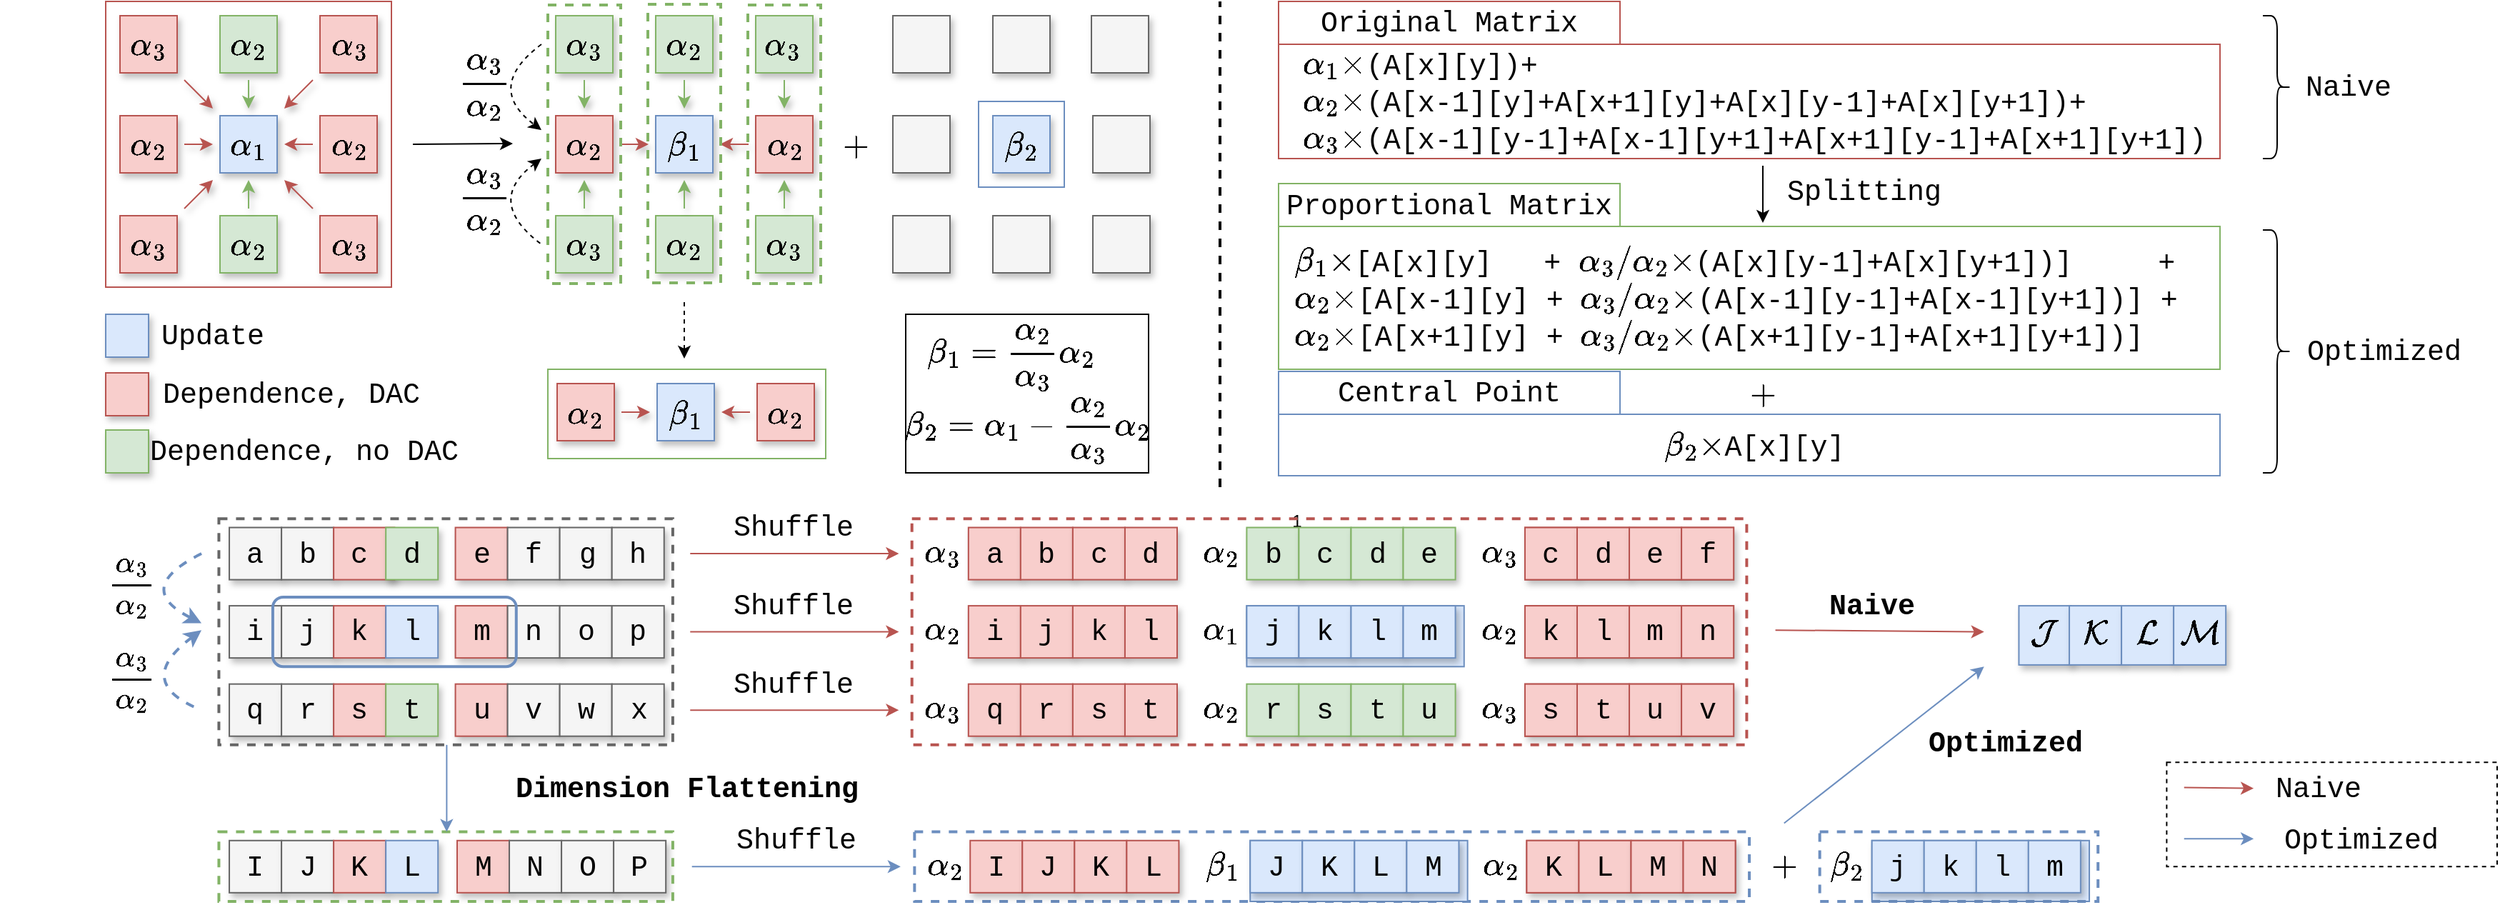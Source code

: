 <mxfile version="24.7.6">
  <diagram name="第 1 页" id="iSyehp6QBLwt2Y-3x-lt">
    <mxGraphModel dx="1990" dy="1298" grid="1" gridSize="10" guides="1" tooltips="1" connect="1" arrows="1" fold="1" page="1" pageScale="1" pageWidth="827" pageHeight="1169" math="1" shadow="0">
      <root>
        <mxCell id="0" />
        <mxCell id="1" parent="0" />
        <mxCell id="YxIiZXSBLI5cnnB6mHRg-1" value="" style="rounded=0;whiteSpace=wrap;html=1;fillColor=#dae8fc;strokeColor=#6c8ebf;shadow=1;container=0;" vertex="1" parent="1">
          <mxGeometry x="166" y="400" width="40" height="40" as="geometry" />
        </mxCell>
        <mxCell id="YxIiZXSBLI5cnnB6mHRg-2" value="" style="rounded=0;whiteSpace=wrap;html=1;fillColor=#f8cecc;strokeColor=#b85450;shadow=1;container=0;" vertex="1" parent="1">
          <mxGeometry x="236" y="400" width="40" height="40" as="geometry" />
        </mxCell>
        <mxCell id="YxIiZXSBLI5cnnB6mHRg-3" value="" style="rounded=0;whiteSpace=wrap;html=1;fillColor=#f8cecc;strokeColor=#b85450;shadow=1;container=0;" vertex="1" parent="1">
          <mxGeometry x="236" y="470" width="40" height="40" as="geometry" />
        </mxCell>
        <mxCell id="YxIiZXSBLI5cnnB6mHRg-4" value="" style="rounded=0;whiteSpace=wrap;html=1;fillColor=#d5e8d4;strokeColor=#82b366;shadow=1;container=0;" vertex="1" parent="1">
          <mxGeometry x="166" y="470" width="40" height="40" as="geometry" />
        </mxCell>
        <mxCell id="YxIiZXSBLI5cnnB6mHRg-5" value="" style="rounded=0;whiteSpace=wrap;html=1;fillColor=#f8cecc;strokeColor=#b85450;shadow=1;container=0;" vertex="1" parent="1">
          <mxGeometry x="96" y="470" width="40" height="40" as="geometry" />
        </mxCell>
        <mxCell id="YxIiZXSBLI5cnnB6mHRg-6" value="" style="rounded=0;whiteSpace=wrap;html=1;fillColor=#f8cecc;strokeColor=#b85450;shadow=1;container=0;" vertex="1" parent="1">
          <mxGeometry x="96" y="400" width="40" height="40" as="geometry" />
        </mxCell>
        <mxCell id="YxIiZXSBLI5cnnB6mHRg-7" value="" style="rounded=0;whiteSpace=wrap;html=1;fillColor=#f8cecc;strokeColor=#b85450;shadow=1;container=0;" vertex="1" parent="1">
          <mxGeometry x="96" y="330" width="40" height="40" as="geometry" />
        </mxCell>
        <mxCell id="YxIiZXSBLI5cnnB6mHRg-8" value="" style="rounded=0;whiteSpace=wrap;html=1;fillColor=#d5e8d4;strokeColor=#82b366;shadow=1;container=0;" vertex="1" parent="1">
          <mxGeometry x="166" y="330" width="40" height="40" as="geometry" />
        </mxCell>
        <mxCell id="YxIiZXSBLI5cnnB6mHRg-9" value="" style="rounded=0;whiteSpace=wrap;html=1;fillColor=#f8cecc;strokeColor=#b85450;shadow=1;container=0;" vertex="1" parent="1">
          <mxGeometry x="236" y="330" width="40" height="40" as="geometry" />
        </mxCell>
        <mxCell id="YxIiZXSBLI5cnnB6mHRg-10" value="" style="endArrow=classic;html=1;rounded=0;fillColor=#f8cecc;strokeColor=#b85450;shadow=1;" edge="1" parent="1">
          <mxGeometry width="50" height="50" relative="1" as="geometry">
            <mxPoint x="231" y="420" as="sourcePoint" />
            <mxPoint x="211" y="420" as="targetPoint" />
          </mxGeometry>
        </mxCell>
        <mxCell id="YxIiZXSBLI5cnnB6mHRg-11" value="" style="endArrow=classic;html=1;rounded=0;fillColor=#f8cecc;strokeColor=#b85450;shadow=1;" edge="1" parent="1">
          <mxGeometry width="50" height="50" relative="1" as="geometry">
            <mxPoint x="141" y="420" as="sourcePoint" />
            <mxPoint x="161" y="420" as="targetPoint" />
          </mxGeometry>
        </mxCell>
        <mxCell id="YxIiZXSBLI5cnnB6mHRg-12" value="" style="endArrow=classic;html=1;rounded=0;fillColor=#d5e8d4;strokeColor=#82b366;shadow=1;" edge="1" parent="1">
          <mxGeometry width="50" height="50" relative="1" as="geometry">
            <mxPoint x="186" y="375" as="sourcePoint" />
            <mxPoint x="186" y="395" as="targetPoint" />
          </mxGeometry>
        </mxCell>
        <mxCell id="YxIiZXSBLI5cnnB6mHRg-13" value="" style="endArrow=classic;html=1;rounded=0;fillColor=#d5e8d4;strokeColor=#82b366;shadow=1;" edge="1" parent="1">
          <mxGeometry width="50" height="50" relative="1" as="geometry">
            <mxPoint x="186" y="465" as="sourcePoint" />
            <mxPoint x="186" y="445" as="targetPoint" />
          </mxGeometry>
        </mxCell>
        <mxCell id="YxIiZXSBLI5cnnB6mHRg-14" value="" style="endArrow=classic;html=1;rounded=0;fillColor=#f8cecc;strokeColor=#b85450;shadow=1;" edge="1" parent="1">
          <mxGeometry width="50" height="50" relative="1" as="geometry">
            <mxPoint x="141" y="375" as="sourcePoint" />
            <mxPoint x="161" y="395" as="targetPoint" />
          </mxGeometry>
        </mxCell>
        <mxCell id="YxIiZXSBLI5cnnB6mHRg-15" value="" style="endArrow=classic;html=1;rounded=0;fillColor=#f8cecc;strokeColor=#b85450;shadow=1;" edge="1" parent="1">
          <mxGeometry width="50" height="50" relative="1" as="geometry">
            <mxPoint x="141" y="465" as="sourcePoint" />
            <mxPoint x="161" y="445" as="targetPoint" />
          </mxGeometry>
        </mxCell>
        <mxCell id="YxIiZXSBLI5cnnB6mHRg-16" value="" style="endArrow=classic;html=1;rounded=0;fillColor=#f8cecc;strokeColor=#b85450;shadow=1;" edge="1" parent="1">
          <mxGeometry width="50" height="50" relative="1" as="geometry">
            <mxPoint x="231" y="375" as="sourcePoint" />
            <mxPoint x="211" y="395" as="targetPoint" />
          </mxGeometry>
        </mxCell>
        <mxCell id="YxIiZXSBLI5cnnB6mHRg-17" value="" style="endArrow=classic;html=1;rounded=0;fillColor=#f8cecc;strokeColor=#b85450;shadow=1;" edge="1" parent="1">
          <mxGeometry width="50" height="50" relative="1" as="geometry">
            <mxPoint x="231" y="465" as="sourcePoint" />
            <mxPoint x="211" y="445" as="targetPoint" />
          </mxGeometry>
        </mxCell>
        <mxCell id="YxIiZXSBLI5cnnB6mHRg-18" value="&lt;div style=&quot;text-align: justify;&quot;&gt;&lt;br&gt;&lt;/div&gt;" style="text;html=1;strokeColor=none;fillColor=none;align=center;verticalAlign=middle;whiteSpace=wrap;rounded=0;" vertex="1" parent="1">
          <mxGeometry x="96" y="400" width="40" height="40" as="geometry" />
        </mxCell>
        <mxCell id="YxIiZXSBLI5cnnB6mHRg-19" value="&lt;font style=&quot;font-size: 20px;&quot;&gt;$$\alpha_3$$&lt;/font&gt;" style="text;html=1;strokeColor=none;fillColor=none;align=center;verticalAlign=middle;whiteSpace=wrap;rounded=0;" vertex="1" parent="1">
          <mxGeometry x="96" y="330" width="40" height="40" as="geometry" />
        </mxCell>
        <mxCell id="YxIiZXSBLI5cnnB6mHRg-20" value="" style="endArrow=classic;html=1;rounded=0;" edge="1" parent="1">
          <mxGeometry width="50" height="50" relative="1" as="geometry">
            <mxPoint x="301" y="420" as="sourcePoint" />
            <mxPoint x="371" y="419.5" as="targetPoint" />
          </mxGeometry>
        </mxCell>
        <mxCell id="YxIiZXSBLI5cnnB6mHRg-21" value="&lt;font style=&quot;font-size: 20px;&quot;&gt;$$\alpha_2$$&lt;/font&gt;" style="text;html=1;strokeColor=none;fillColor=none;align=center;verticalAlign=middle;whiteSpace=wrap;rounded=0;" vertex="1" parent="1">
          <mxGeometry x="166" y="330" width="40" height="40" as="geometry" />
        </mxCell>
        <mxCell id="YxIiZXSBLI5cnnB6mHRg-22" value="&lt;font style=&quot;font-size: 20px;&quot;&gt;$$\alpha_2$$&lt;/font&gt;" style="text;html=1;strokeColor=none;fillColor=none;align=center;verticalAlign=middle;whiteSpace=wrap;rounded=0;" vertex="1" parent="1">
          <mxGeometry x="237" y="400" width="40" height="40" as="geometry" />
        </mxCell>
        <mxCell id="YxIiZXSBLI5cnnB6mHRg-23" value="&lt;font style=&quot;font-size: 20px;&quot;&gt;$$\alpha_2$$&lt;/font&gt;" style="text;html=1;strokeColor=none;fillColor=none;align=center;verticalAlign=middle;whiteSpace=wrap;rounded=0;" vertex="1" parent="1">
          <mxGeometry x="96" y="400" width="40" height="40" as="geometry" />
        </mxCell>
        <mxCell id="YxIiZXSBLI5cnnB6mHRg-24" value="&lt;font style=&quot;font-size: 20px;&quot;&gt;$$\alpha_2$$&lt;/font&gt;" style="text;html=1;strokeColor=none;fillColor=none;align=center;verticalAlign=middle;whiteSpace=wrap;rounded=0;" vertex="1" parent="1">
          <mxGeometry x="166" y="470" width="40" height="40" as="geometry" />
        </mxCell>
        <mxCell id="YxIiZXSBLI5cnnB6mHRg-25" value="&lt;font style=&quot;font-size: 20px;&quot;&gt;$$\alpha_3$$&lt;/font&gt;" style="text;html=1;strokeColor=none;fillColor=none;align=center;verticalAlign=middle;whiteSpace=wrap;rounded=0;" vertex="1" parent="1">
          <mxGeometry x="237" y="330" width="40" height="40" as="geometry" />
        </mxCell>
        <mxCell id="YxIiZXSBLI5cnnB6mHRg-26" value="&lt;font style=&quot;font-size: 20px;&quot;&gt;$$\alpha_3$$&lt;/font&gt;" style="text;html=1;strokeColor=none;fillColor=none;align=center;verticalAlign=middle;whiteSpace=wrap;rounded=0;" vertex="1" parent="1">
          <mxGeometry x="96" y="470" width="40" height="40" as="geometry" />
        </mxCell>
        <mxCell id="YxIiZXSBLI5cnnB6mHRg-27" value="&lt;font style=&quot;font-size: 20px;&quot;&gt;$$\alpha_3$$&lt;/font&gt;" style="text;html=1;strokeColor=none;fillColor=none;align=center;verticalAlign=middle;whiteSpace=wrap;rounded=0;" vertex="1" parent="1">
          <mxGeometry x="237" y="470" width="40" height="40" as="geometry" />
        </mxCell>
        <mxCell id="YxIiZXSBLI5cnnB6mHRg-28" value="&lt;font style=&quot;font-size: 20px;&quot;&gt;$$+$$&lt;/font&gt;" style="text;html=1;strokeColor=none;fillColor=none;align=center;verticalAlign=middle;whiteSpace=wrap;rounded=0;" vertex="1" parent="1">
          <mxGeometry x="591" y="400" width="40" height="40" as="geometry" />
        </mxCell>
        <mxCell id="YxIiZXSBLI5cnnB6mHRg-29" value="" style="rounded=0;whiteSpace=wrap;html=1;fillColor=#dae8fc;strokeColor=#6c8ebf;shadow=1;container=0;" vertex="1" parent="1">
          <mxGeometry x="707" y="400" width="40" height="40" as="geometry" />
        </mxCell>
        <mxCell id="YxIiZXSBLI5cnnB6mHRg-30" value="" style="rounded=0;whiteSpace=wrap;html=1;fillColor=#f5f5f5;strokeColor=#666666;shadow=1;container=0;fontColor=#333333;" vertex="1" parent="1">
          <mxGeometry x="777" y="470" width="40" height="40" as="geometry" />
        </mxCell>
        <mxCell id="YxIiZXSBLI5cnnB6mHRg-31" value="" style="rounded=0;whiteSpace=wrap;html=1;fillColor=#f5f5f5;strokeColor=#666666;shadow=1;container=0;fontColor=#333333;" vertex="1" parent="1">
          <mxGeometry x="707" y="470" width="40" height="40" as="geometry" />
        </mxCell>
        <mxCell id="YxIiZXSBLI5cnnB6mHRg-32" value="" style="rounded=0;whiteSpace=wrap;html=1;fillColor=#f5f5f5;strokeColor=#666666;shadow=1;container=0;fontColor=#333333;" vertex="1" parent="1">
          <mxGeometry x="637" y="470" width="40" height="40" as="geometry" />
        </mxCell>
        <mxCell id="YxIiZXSBLI5cnnB6mHRg-33" value="" style="rounded=0;whiteSpace=wrap;html=1;fillColor=#f5f5f5;strokeColor=#666666;shadow=1;container=0;fontColor=#333333;" vertex="1" parent="1">
          <mxGeometry x="637" y="330" width="40" height="40" as="geometry" />
        </mxCell>
        <mxCell id="YxIiZXSBLI5cnnB6mHRg-34" value="" style="rounded=0;whiteSpace=wrap;html=1;fillColor=#f5f5f5;strokeColor=#666666;shadow=1;container=0;fontColor=#333333;" vertex="1" parent="1">
          <mxGeometry x="707" y="330" width="40" height="40" as="geometry" />
        </mxCell>
        <mxCell id="YxIiZXSBLI5cnnB6mHRg-35" value="" style="rounded=0;whiteSpace=wrap;html=1;fillColor=#f5f5f5;strokeColor=#666666;shadow=1;container=0;fontColor=#333333;" vertex="1" parent="1">
          <mxGeometry x="776" y="330" width="40" height="40" as="geometry" />
        </mxCell>
        <mxCell id="YxIiZXSBLI5cnnB6mHRg-36" value="" style="rounded=0;whiteSpace=wrap;html=1;fillColor=#f5f5f5;strokeColor=#666666;shadow=1;container=0;fontColor=#333333;" vertex="1" parent="1">
          <mxGeometry x="637" y="400" width="40" height="40" as="geometry" />
        </mxCell>
        <mxCell id="YxIiZXSBLI5cnnB6mHRg-37" value="" style="rounded=0;whiteSpace=wrap;html=1;fillColor=#f5f5f5;strokeColor=#666666;shadow=1;container=0;fontColor=#333333;" vertex="1" parent="1">
          <mxGeometry x="777" y="400" width="40" height="40" as="geometry" />
        </mxCell>
        <mxCell id="YxIiZXSBLI5cnnB6mHRg-38" value="&lt;font style=&quot;font-size: 20px;&quot;&gt;$$\alpha_1$$&lt;/font&gt;" style="text;html=1;strokeColor=none;fillColor=none;align=center;verticalAlign=middle;whiteSpace=wrap;rounded=0;" vertex="1" parent="1">
          <mxGeometry x="166" y="400" width="40" height="40" as="geometry" />
        </mxCell>
        <mxCell id="YxIiZXSBLI5cnnB6mHRg-39" value="" style="rounded=0;whiteSpace=wrap;html=1;fillColor=#dae8fc;strokeColor=#6c8ebf;shadow=1;container=0;" vertex="1" parent="1">
          <mxGeometry x="471" y="400" width="40" height="40" as="geometry" />
        </mxCell>
        <mxCell id="YxIiZXSBLI5cnnB6mHRg-40" value="" style="rounded=0;whiteSpace=wrap;html=1;fillColor=#f8cecc;strokeColor=#b85450;shadow=1;container=0;" vertex="1" parent="1">
          <mxGeometry x="541" y="400" width="40" height="40" as="geometry" />
        </mxCell>
        <mxCell id="YxIiZXSBLI5cnnB6mHRg-41" value="" style="rounded=0;whiteSpace=wrap;html=1;fillColor=#d5e8d4;strokeColor=#82b366;shadow=1;container=0;" vertex="1" parent="1">
          <mxGeometry x="541" y="470" width="40" height="40" as="geometry" />
        </mxCell>
        <mxCell id="YxIiZXSBLI5cnnB6mHRg-42" value="" style="rounded=0;whiteSpace=wrap;html=1;fillColor=#d5e8d4;strokeColor=#82b366;shadow=1;container=0;" vertex="1" parent="1">
          <mxGeometry x="471" y="470" width="40" height="40" as="geometry" />
        </mxCell>
        <mxCell id="YxIiZXSBLI5cnnB6mHRg-43" value="" style="rounded=0;whiteSpace=wrap;html=1;fillColor=#f8cecc;strokeColor=#b85450;shadow=1;container=0;" vertex="1" parent="1">
          <mxGeometry x="401" y="470" width="40" height="40" as="geometry" />
        </mxCell>
        <mxCell id="YxIiZXSBLI5cnnB6mHRg-44" value="" style="rounded=0;whiteSpace=wrap;html=1;fillColor=#f8cecc;strokeColor=#b85450;shadow=1;container=0;" vertex="1" parent="1">
          <mxGeometry x="401" y="400" width="40" height="40" as="geometry" />
        </mxCell>
        <mxCell id="YxIiZXSBLI5cnnB6mHRg-45" value="" style="rounded=0;whiteSpace=wrap;html=1;fillColor=#f8cecc;strokeColor=#b85450;shadow=1;container=0;" vertex="1" parent="1">
          <mxGeometry x="401" y="330" width="40" height="40" as="geometry" />
        </mxCell>
        <mxCell id="YxIiZXSBLI5cnnB6mHRg-46" value="" style="rounded=0;whiteSpace=wrap;html=1;fillColor=#d5e8d4;strokeColor=#82b366;shadow=1;container=0;" vertex="1" parent="1">
          <mxGeometry x="471" y="330" width="40" height="40" as="geometry" />
        </mxCell>
        <mxCell id="YxIiZXSBLI5cnnB6mHRg-47" value="" style="rounded=0;whiteSpace=wrap;html=1;fillColor=#d5e8d4;strokeColor=#82b366;shadow=1;container=0;" vertex="1" parent="1">
          <mxGeometry x="541" y="330" width="40" height="40" as="geometry" />
        </mxCell>
        <mxCell id="YxIiZXSBLI5cnnB6mHRg-48" value="" style="endArrow=classic;html=1;rounded=0;fillColor=#f8cecc;strokeColor=#b85450;shadow=1;" edge="1" parent="1">
          <mxGeometry width="50" height="50" relative="1" as="geometry">
            <mxPoint x="536" y="420" as="sourcePoint" />
            <mxPoint x="516" y="420" as="targetPoint" />
          </mxGeometry>
        </mxCell>
        <mxCell id="YxIiZXSBLI5cnnB6mHRg-49" value="" style="endArrow=classic;html=1;rounded=0;fillColor=#f8cecc;strokeColor=#b85450;shadow=1;" edge="1" parent="1">
          <mxGeometry width="50" height="50" relative="1" as="geometry">
            <mxPoint x="446" y="420" as="sourcePoint" />
            <mxPoint x="466" y="420" as="targetPoint" />
          </mxGeometry>
        </mxCell>
        <mxCell id="YxIiZXSBLI5cnnB6mHRg-50" value="" style="endArrow=classic;html=1;rounded=0;fillColor=#d5e8d4;strokeColor=#82b366;shadow=1;" edge="1" parent="1">
          <mxGeometry width="50" height="50" relative="1" as="geometry">
            <mxPoint x="491" y="375" as="sourcePoint" />
            <mxPoint x="491" y="395" as="targetPoint" />
          </mxGeometry>
        </mxCell>
        <mxCell id="YxIiZXSBLI5cnnB6mHRg-51" value="" style="endArrow=classic;html=1;rounded=0;fillColor=#d5e8d4;strokeColor=#82b366;shadow=1;" edge="1" parent="1">
          <mxGeometry width="50" height="50" relative="1" as="geometry">
            <mxPoint x="491" y="465" as="sourcePoint" />
            <mxPoint x="491" y="445" as="targetPoint" />
          </mxGeometry>
        </mxCell>
        <mxCell id="YxIiZXSBLI5cnnB6mHRg-52" value="&lt;div style=&quot;text-align: justify;&quot;&gt;&lt;br&gt;&lt;/div&gt;" style="text;html=1;strokeColor=none;fillColor=none;align=center;verticalAlign=middle;whiteSpace=wrap;rounded=0;" vertex="1" parent="1">
          <mxGeometry x="401" y="400" width="40" height="40" as="geometry" />
        </mxCell>
        <mxCell id="YxIiZXSBLI5cnnB6mHRg-53" value="&lt;font style=&quot;font-size: 20px;&quot;&gt;$$\alpha_3$$&lt;/font&gt;" style="text;html=1;strokeColor=#82b366;fillColor=#d5e8d4;align=center;verticalAlign=middle;whiteSpace=wrap;rounded=0;" vertex="1" parent="1">
          <mxGeometry x="401" y="330" width="40" height="40" as="geometry" />
        </mxCell>
        <mxCell id="YxIiZXSBLI5cnnB6mHRg-54" value="&lt;font style=&quot;font-size: 20px;&quot;&gt;$$\alpha_2$$&lt;/font&gt;" style="text;html=1;strokeColor=none;fillColor=none;align=center;verticalAlign=middle;whiteSpace=wrap;rounded=0;" vertex="1" parent="1">
          <mxGeometry x="471" y="330" width="40" height="40" as="geometry" />
        </mxCell>
        <mxCell id="YxIiZXSBLI5cnnB6mHRg-55" value="&lt;font style=&quot;font-size: 20px;&quot;&gt;$$\alpha_2$$&lt;/font&gt;" style="text;html=1;strokeColor=none;fillColor=none;align=center;verticalAlign=middle;whiteSpace=wrap;rounded=0;" vertex="1" parent="1">
          <mxGeometry x="542" y="400" width="40" height="40" as="geometry" />
        </mxCell>
        <mxCell id="YxIiZXSBLI5cnnB6mHRg-56" value="&lt;font style=&quot;font-size: 20px;&quot;&gt;$$\alpha_2$$&lt;/font&gt;" style="text;html=1;strokeColor=none;fillColor=none;align=center;verticalAlign=middle;whiteSpace=wrap;rounded=0;" vertex="1" parent="1">
          <mxGeometry x="401" y="400" width="40" height="40" as="geometry" />
        </mxCell>
        <mxCell id="YxIiZXSBLI5cnnB6mHRg-57" value="&lt;font style=&quot;font-size: 20px;&quot;&gt;$$\alpha_2$$&lt;/font&gt;" style="text;html=1;strokeColor=none;fillColor=none;align=center;verticalAlign=middle;whiteSpace=wrap;rounded=0;" vertex="1" parent="1">
          <mxGeometry x="471" y="470" width="40" height="40" as="geometry" />
        </mxCell>
        <mxCell id="YxIiZXSBLI5cnnB6mHRg-58" value="&lt;font style=&quot;font-size: 20px;&quot;&gt;$$\alpha_3$$&lt;/font&gt;" style="text;html=1;strokeColor=none;fillColor=none;align=center;verticalAlign=middle;whiteSpace=wrap;rounded=0;" vertex="1" parent="1">
          <mxGeometry x="540" y="330" width="40" height="40" as="geometry" />
        </mxCell>
        <mxCell id="YxIiZXSBLI5cnnB6mHRg-59" value="&lt;font style=&quot;font-size: 20px;&quot;&gt;$$\alpha_3$$&lt;/font&gt;" style="text;html=1;strokeColor=#82b366;fillColor=#d5e8d4;align=center;verticalAlign=middle;whiteSpace=wrap;rounded=0;" vertex="1" parent="1">
          <mxGeometry x="401" y="470" width="40" height="40" as="geometry" />
        </mxCell>
        <mxCell id="YxIiZXSBLI5cnnB6mHRg-60" value="&lt;font style=&quot;font-size: 20px;&quot;&gt;$$\alpha_3$$&lt;/font&gt;" style="text;html=1;strokeColor=none;fillColor=none;align=center;verticalAlign=middle;whiteSpace=wrap;rounded=0;" vertex="1" parent="1">
          <mxGeometry x="541" y="470" width="40" height="40" as="geometry" />
        </mxCell>
        <mxCell id="YxIiZXSBLI5cnnB6mHRg-61" value="&lt;font style=&quot;font-size: 20px;&quot;&gt;$$\beta_1$$&lt;/font&gt;" style="text;html=1;strokeColor=none;fillColor=none;align=center;verticalAlign=middle;whiteSpace=wrap;rounded=0;" vertex="1" parent="1">
          <mxGeometry x="471" y="400" width="40" height="40" as="geometry" />
        </mxCell>
        <mxCell id="YxIiZXSBLI5cnnB6mHRg-62" value="&lt;font style=&quot;font-size: 20px;&quot;&gt;$$\beta_2$$&lt;/font&gt;" style="text;html=1;strokeColor=none;fillColor=none;align=center;verticalAlign=middle;whiteSpace=wrap;rounded=0;" vertex="1" parent="1">
          <mxGeometry x="707" y="400" width="40" height="40" as="geometry" />
        </mxCell>
        <mxCell id="YxIiZXSBLI5cnnB6mHRg-63" value="" style="endArrow=classic;html=1;rounded=0;fillColor=#d5e8d4;strokeColor=#82b366;shadow=1;" edge="1" parent="1">
          <mxGeometry width="50" height="50" relative="1" as="geometry">
            <mxPoint x="561" y="375" as="sourcePoint" />
            <mxPoint x="561" y="395" as="targetPoint" />
          </mxGeometry>
        </mxCell>
        <mxCell id="YxIiZXSBLI5cnnB6mHRg-64" value="" style="endArrow=classic;html=1;rounded=0;fillColor=#d5e8d4;strokeColor=#82b366;shadow=1;" edge="1" parent="1">
          <mxGeometry width="50" height="50" relative="1" as="geometry">
            <mxPoint x="561" y="465" as="sourcePoint" />
            <mxPoint x="561" y="445" as="targetPoint" />
          </mxGeometry>
        </mxCell>
        <mxCell id="YxIiZXSBLI5cnnB6mHRg-65" value="" style="endArrow=classic;html=1;rounded=0;dashed=1;" edge="1" parent="1">
          <mxGeometry width="50" height="50" relative="1" as="geometry">
            <mxPoint x="491" y="530.5" as="sourcePoint" />
            <mxPoint x="491" y="570" as="targetPoint" />
          </mxGeometry>
        </mxCell>
        <mxCell id="YxIiZXSBLI5cnnB6mHRg-66" value="" style="rounded=0;whiteSpace=wrap;html=1;fillColor=#dae8fc;strokeColor=#6c8ebf;shadow=1;container=0;" vertex="1" parent="1">
          <mxGeometry x="472" y="587.5" width="40" height="40" as="geometry" />
        </mxCell>
        <mxCell id="YxIiZXSBLI5cnnB6mHRg-67" value="" style="rounded=0;whiteSpace=wrap;html=1;fillColor=#f8cecc;strokeColor=#b85450;shadow=1;container=0;" vertex="1" parent="1">
          <mxGeometry x="542" y="587.5" width="40" height="40" as="geometry" />
        </mxCell>
        <mxCell id="YxIiZXSBLI5cnnB6mHRg-68" value="" style="rounded=0;whiteSpace=wrap;html=1;fillColor=#f8cecc;strokeColor=#b85450;shadow=1;container=0;" vertex="1" parent="1">
          <mxGeometry x="402" y="587.5" width="40" height="40" as="geometry" />
        </mxCell>
        <mxCell id="YxIiZXSBLI5cnnB6mHRg-69" value="" style="endArrow=classic;html=1;rounded=0;fillColor=#f8cecc;strokeColor=#b85450;shadow=1;" edge="1" parent="1">
          <mxGeometry width="50" height="50" relative="1" as="geometry">
            <mxPoint x="537" y="607.5" as="sourcePoint" />
            <mxPoint x="517" y="607.5" as="targetPoint" />
          </mxGeometry>
        </mxCell>
        <mxCell id="YxIiZXSBLI5cnnB6mHRg-70" value="" style="endArrow=classic;html=1;rounded=0;fillColor=#f8cecc;strokeColor=#b85450;shadow=1;" edge="1" parent="1">
          <mxGeometry width="50" height="50" relative="1" as="geometry">
            <mxPoint x="447" y="607.5" as="sourcePoint" />
            <mxPoint x="467" y="607.5" as="targetPoint" />
          </mxGeometry>
        </mxCell>
        <mxCell id="YxIiZXSBLI5cnnB6mHRg-71" value="&lt;font style=&quot;font-size: 20px;&quot;&gt;$$\beta_1$$&lt;/font&gt;" style="text;html=1;strokeColor=none;fillColor=none;align=center;verticalAlign=middle;whiteSpace=wrap;rounded=0;container=0;" vertex="1" parent="1">
          <mxGeometry x="472" y="587.5" width="40" height="40" as="geometry" />
        </mxCell>
        <mxCell id="YxIiZXSBLI5cnnB6mHRg-72" value="&lt;font style=&quot;font-size: 20px;&quot;&gt;$$\alpha_2$$&lt;/font&gt;" style="text;html=1;strokeColor=none;fillColor=none;align=center;verticalAlign=middle;whiteSpace=wrap;rounded=0;container=0;" vertex="1" parent="1">
          <mxGeometry x="402" y="587.5" width="40" height="40" as="geometry" />
        </mxCell>
        <mxCell id="YxIiZXSBLI5cnnB6mHRg-73" value="&lt;font style=&quot;font-size: 20px;&quot;&gt;$$\alpha_2$$&lt;/font&gt;" style="text;html=1;strokeColor=none;fillColor=none;align=center;verticalAlign=middle;whiteSpace=wrap;rounded=0;container=0;" vertex="1" parent="1">
          <mxGeometry x="542" y="587.5" width="40" height="40" as="geometry" />
        </mxCell>
        <mxCell id="YxIiZXSBLI5cnnB6mHRg-74" value="" style="rounded=0;whiteSpace=wrap;html=1;fillColor=none;dashed=1;strokeColor=#82b366;strokeWidth=2;container=0;" vertex="1" parent="1">
          <mxGeometry x="395.5" y="322.5" width="51" height="195" as="geometry" />
        </mxCell>
        <mxCell id="YxIiZXSBLI5cnnB6mHRg-75" value="" style="rounded=0;whiteSpace=wrap;html=1;fillColor=none;dashed=1;strokeColor=#82b366;strokeWidth=2;container=0;" vertex="1" parent="1">
          <mxGeometry x="465.5" y="322" width="51" height="195" as="geometry" />
        </mxCell>
        <mxCell id="YxIiZXSBLI5cnnB6mHRg-76" value="" style="rounded=0;whiteSpace=wrap;html=1;fillColor=none;dashed=1;strokeColor=#82b366;strokeWidth=2;container=0;" vertex="1" parent="1">
          <mxGeometry x="535.5" y="322.5" width="51" height="195" as="geometry" />
        </mxCell>
        <mxCell id="YxIiZXSBLI5cnnB6mHRg-77" value="" style="endArrow=none;dashed=1;html=1;rounded=0;strokeWidth=2;" edge="1" parent="1">
          <mxGeometry width="50" height="50" relative="1" as="geometry">
            <mxPoint x="866" y="660" as="sourcePoint" />
            <mxPoint x="866" y="320" as="targetPoint" />
          </mxGeometry>
        </mxCell>
        <mxCell id="YxIiZXSBLI5cnnB6mHRg-78" value="" style="group" vertex="1" connectable="0" parent="1">
          <mxGeometry x="610" y="539" width="220" height="111" as="geometry" />
        </mxCell>
        <mxCell id="YxIiZXSBLI5cnnB6mHRg-79" value="&lt;font style=&quot;font-size: 20px;&quot;&gt;$$\beta_1=\frac{\alpha_2}{\alpha_3}&amp;nbsp; \alpha_2$$&lt;/font&gt;" style="text;html=1;strokeColor=none;fillColor=none;align=center;verticalAlign=middle;whiteSpace=wrap;rounded=0;container=0;fontFamily=Courier New;fontSize=20;" vertex="1" parent="YxIiZXSBLI5cnnB6mHRg-78">
          <mxGeometry y="10.091" width="220" height="40.364" as="geometry" />
        </mxCell>
        <mxCell id="YxIiZXSBLI5cnnB6mHRg-80" value="&lt;font style=&quot;font-size: 20px;&quot;&gt;$$\beta_2=\alpha_1-\frac{\alpha_2}{\alpha_3}&amp;nbsp; \alpha_2$$&lt;/font&gt;" style="text;html=1;strokeColor=none;fillColor=none;align=center;verticalAlign=middle;whiteSpace=wrap;rounded=0;container=0;fontFamily=Courier New;fontSize=20;" vertex="1" parent="YxIiZXSBLI5cnnB6mHRg-78">
          <mxGeometry x="36" y="60.545" width="170" height="40.364" as="geometry" />
        </mxCell>
        <mxCell id="YxIiZXSBLI5cnnB6mHRg-81" value="" style="rounded=0;whiteSpace=wrap;html=1;fillColor=none;container=0;fontFamily=Courier New;fontSize=20;" vertex="1" parent="YxIiZXSBLI5cnnB6mHRg-78">
          <mxGeometry x="36" width="170" height="111.0" as="geometry" />
        </mxCell>
        <mxCell id="YxIiZXSBLI5cnnB6mHRg-82" value="" style="endArrow=classic;html=1;rounded=0;" edge="1" parent="1">
          <mxGeometry width="50" height="50" relative="1" as="geometry">
            <mxPoint x="1246" y="435" as="sourcePoint" />
            <mxPoint x="1246" y="475" as="targetPoint" />
          </mxGeometry>
        </mxCell>
        <mxCell id="YxIiZXSBLI5cnnB6mHRg-83" value="" style="group" vertex="1" connectable="0" parent="1">
          <mxGeometry x="331" y="360" width="90" height="120" as="geometry" />
        </mxCell>
        <mxCell id="YxIiZXSBLI5cnnB6mHRg-84" value="" style="group" vertex="1" connectable="0" parent="YxIiZXSBLI5cnnB6mHRg-83">
          <mxGeometry y="80" width="40" height="40" as="geometry" />
        </mxCell>
        <mxCell id="YxIiZXSBLI5cnnB6mHRg-85" value="" style="edgeStyle=none;orthogonalLoop=1;jettySize=auto;html=1;curved=1;endArrow=none;endFill=0;startArrow=classic;startFill=1;dashed=1;" edge="1" parent="YxIiZXSBLI5cnnB6mHRg-84">
          <mxGeometry width="80" relative="1" as="geometry">
            <mxPoint x="60" y="-10" as="sourcePoint" />
            <mxPoint x="60" y="50" as="targetPoint" />
            <Array as="points">
              <mxPoint x="20" y="20" />
            </Array>
          </mxGeometry>
        </mxCell>
        <mxCell id="YxIiZXSBLI5cnnB6mHRg-86" value="&lt;font style=&quot;font-size: 20px;&quot;&gt;$$\frac{\alpha_3}{\alpha_2}$$&lt;/font&gt;" style="text;html=1;strokeColor=none;fillColor=none;align=center;verticalAlign=middle;whiteSpace=wrap;rounded=0;" vertex="1" parent="YxIiZXSBLI5cnnB6mHRg-84">
          <mxGeometry width="40" height="40" as="geometry" />
        </mxCell>
        <mxCell id="YxIiZXSBLI5cnnB6mHRg-87" value="" style="edgeStyle=none;orthogonalLoop=1;jettySize=auto;html=1;curved=1;dashed=1;" edge="1" parent="YxIiZXSBLI5cnnB6mHRg-83">
          <mxGeometry width="80" relative="1" as="geometry">
            <mxPoint x="60" y="-10" as="sourcePoint" />
            <mxPoint x="60" y="50" as="targetPoint" />
            <Array as="points">
              <mxPoint x="20" y="20" />
            </Array>
          </mxGeometry>
        </mxCell>
        <mxCell id="YxIiZXSBLI5cnnB6mHRg-88" value="&lt;font style=&quot;font-size: 20px;&quot;&gt;$$\frac{\alpha_3}{\alpha_2}$$&lt;/font&gt;" style="text;html=1;strokeColor=none;fillColor=none;align=center;verticalAlign=middle;whiteSpace=wrap;rounded=0;container=0;" vertex="1" parent="YxIiZXSBLI5cnnB6mHRg-83">
          <mxGeometry width="40" height="40" as="geometry" />
        </mxCell>
        <mxCell id="YxIiZXSBLI5cnnB6mHRg-89" value="" style="endArrow=classic;html=1;rounded=0;fillColor=#d5e8d4;strokeColor=#82b366;shadow=1;" edge="1" parent="YxIiZXSBLI5cnnB6mHRg-83">
          <mxGeometry width="50" height="50" relative="1" as="geometry">
            <mxPoint x="90" y="15" as="sourcePoint" />
            <mxPoint x="90" y="35" as="targetPoint" />
          </mxGeometry>
        </mxCell>
        <mxCell id="YxIiZXSBLI5cnnB6mHRg-90" value="" style="endArrow=classic;html=1;rounded=0;fillColor=#d5e8d4;strokeColor=#82b366;shadow=1;" edge="1" parent="YxIiZXSBLI5cnnB6mHRg-83">
          <mxGeometry width="50" height="50" relative="1" as="geometry">
            <mxPoint x="90" y="105" as="sourcePoint" />
            <mxPoint x="90" y="85" as="targetPoint" />
          </mxGeometry>
        </mxCell>
        <mxCell id="YxIiZXSBLI5cnnB6mHRg-91" value="" style="shape=curlyBracket;whiteSpace=wrap;html=1;rounded=1;flipH=1;labelPosition=right;verticalLabelPosition=middle;align=left;verticalAlign=middle;" vertex="1" parent="1">
          <mxGeometry x="1596" y="330" width="20" height="100" as="geometry" />
        </mxCell>
        <mxCell id="YxIiZXSBLI5cnnB6mHRg-92" value="&lt;font style=&quot;font-size: 20px;&quot;&gt;Naive&lt;/font&gt;" style="text;html=1;strokeColor=none;fillColor=none;align=center;verticalAlign=middle;whiteSpace=wrap;rounded=0;fontFamily=Courier New;fontSize=20;" vertex="1" parent="1">
          <mxGeometry x="1616" y="365" width="80" height="30" as="geometry" />
        </mxCell>
        <mxCell id="YxIiZXSBLI5cnnB6mHRg-93" value="" style="shape=curlyBracket;whiteSpace=wrap;html=1;rounded=1;flipH=1;labelPosition=right;verticalLabelPosition=middle;align=left;verticalAlign=middle;" vertex="1" parent="1">
          <mxGeometry x="1596" y="480" width="20" height="170" as="geometry" />
        </mxCell>
        <mxCell id="YxIiZXSBLI5cnnB6mHRg-94" value="&lt;font style=&quot;font-size: 20px;&quot;&gt;Optimized&lt;/font&gt;" style="text;html=1;strokeColor=none;fillColor=none;align=center;verticalAlign=middle;whiteSpace=wrap;rounded=0;fontFamily=Courier New;fontSize=20;" vertex="1" parent="1">
          <mxGeometry x="1616" y="550" width="130" height="30" as="geometry" />
        </mxCell>
        <mxCell id="YxIiZXSBLI5cnnB6mHRg-95" value="" style="group" vertex="1" connectable="0" parent="1">
          <mxGeometry x="907" y="350" width="659" height="80" as="geometry" />
        </mxCell>
        <mxCell id="YxIiZXSBLI5cnnB6mHRg-96" value="&lt;font style=&quot;font-size: 20px;&quot; face=&quot;Courier New&quot;&gt;\(\alpha_1\times\)(A[x][y])+&amp;nbsp;&lt;br style=&quot;font-size: 20px;&quot;&gt;\(\alpha_2\times\)(A[x-1][y]+A[x+1][y]+A[x][y-1]+A[x][y+1])+&amp;nbsp;&lt;br style=&quot;font-size: 20px;&quot;&gt;\(\alpha_3\times\)(A[x-1][y-1]+A[x-1][y+1]+A[x+1][y-1]+A[x+1][y+1])&lt;/font&gt;" style="text;html=1;strokeColor=none;fillColor=none;align=left;verticalAlign=middle;whiteSpace=wrap;rounded=0;fontSize=20;" vertex="1" parent="YxIiZXSBLI5cnnB6mHRg-95">
          <mxGeometry x="15" width="640" height="80" as="geometry" />
        </mxCell>
        <mxCell id="YxIiZXSBLI5cnnB6mHRg-97" value="" style="rounded=0;whiteSpace=wrap;html=1;fillColor=none;strokeColor=#b85450;" vertex="1" parent="YxIiZXSBLI5cnnB6mHRg-95">
          <mxGeometry width="659" height="80" as="geometry" />
        </mxCell>
        <mxCell id="YxIiZXSBLI5cnnB6mHRg-98" value="&lt;font style=&quot;font-size: 20px;&quot;&gt;Original Matrix&lt;/font&gt;" style="text;html=1;strokeColor=#b85450;fillColor=none;align=center;verticalAlign=middle;whiteSpace=wrap;rounded=0;fontFamily=Courier New;fontSize=20;" vertex="1" parent="1">
          <mxGeometry x="907" y="320" width="239" height="30" as="geometry" />
        </mxCell>
        <mxCell id="YxIiZXSBLI5cnnB6mHRg-99" value="" style="rounded=0;whiteSpace=wrap;html=1;fillColor=none;strokeColor=#b85450;" vertex="1" parent="1">
          <mxGeometry x="86" y="320" width="200" height="200" as="geometry" />
        </mxCell>
        <mxCell id="YxIiZXSBLI5cnnB6mHRg-100" value="" style="rounded=0;whiteSpace=wrap;html=1;fillColor=none;strokeColor=#82b366;" vertex="1" parent="1">
          <mxGeometry x="395.5" y="577.5" width="194.5" height="62.5" as="geometry" />
        </mxCell>
        <mxCell id="YxIiZXSBLI5cnnB6mHRg-101" value="" style="rounded=0;whiteSpace=wrap;html=1;fillColor=none;strokeColor=#6c8ebf;" vertex="1" parent="1">
          <mxGeometry x="697" y="390" width="60" height="60" as="geometry" />
        </mxCell>
        <mxCell id="YxIiZXSBLI5cnnB6mHRg-102" value="" style="group" vertex="1" connectable="0" parent="1">
          <mxGeometry x="80" y="539" width="260" height="111" as="geometry" />
        </mxCell>
        <mxCell id="YxIiZXSBLI5cnnB6mHRg-103" value="" style="group" vertex="1" connectable="0" parent="YxIiZXSBLI5cnnB6mHRg-102">
          <mxGeometry y="81" width="260" height="30" as="geometry" />
        </mxCell>
        <mxCell id="YxIiZXSBLI5cnnB6mHRg-104" value="" style="rounded=0;whiteSpace=wrap;html=1;fillColor=#d5e8d4;strokeColor=#82b366;shadow=1;container=0;fontSize=18;" vertex="1" parent="YxIiZXSBLI5cnnB6mHRg-103">
          <mxGeometry x="6" width="30" height="30" as="geometry" />
        </mxCell>
        <mxCell id="YxIiZXSBLI5cnnB6mHRg-105" value="&lt;font style=&quot;font-size: 20px;&quot;&gt;Dependence, no DAC&lt;/font&gt;" style="text;html=1;strokeColor=none;fillColor=none;align=center;verticalAlign=middle;whiteSpace=wrap;rounded=0;fontSize=18;fontFamily=Courier New;" vertex="1" parent="YxIiZXSBLI5cnnB6mHRg-103">
          <mxGeometry x="30" width="230" height="30" as="geometry" />
        </mxCell>
        <mxCell id="YxIiZXSBLI5cnnB6mHRg-106" value="" style="group" vertex="1" connectable="0" parent="YxIiZXSBLI5cnnB6mHRg-102">
          <mxGeometry x="6" y="41" width="230" height="30" as="geometry" />
        </mxCell>
        <mxCell id="YxIiZXSBLI5cnnB6mHRg-107" value="" style="rounded=0;whiteSpace=wrap;html=1;fillColor=#f8cecc;strokeColor=#b85450;shadow=1;container=0;fontSize=18;" vertex="1" parent="YxIiZXSBLI5cnnB6mHRg-106">
          <mxGeometry width="30" height="30" as="geometry" />
        </mxCell>
        <mxCell id="YxIiZXSBLI5cnnB6mHRg-108" value="&lt;font style=&quot;font-size: 20px;&quot;&gt;Dependence, DAC&lt;/font&gt;" style="text;html=1;strokeColor=none;fillColor=none;align=center;verticalAlign=middle;whiteSpace=wrap;rounded=0;fontSize=18;fontFamily=Courier New;" vertex="1" parent="YxIiZXSBLI5cnnB6mHRg-106">
          <mxGeometry x="30" width="200" height="30" as="geometry" />
        </mxCell>
        <mxCell id="YxIiZXSBLI5cnnB6mHRg-109" value="" style="group" vertex="1" connectable="0" parent="YxIiZXSBLI5cnnB6mHRg-102">
          <mxGeometry x="6" width="120" height="30" as="geometry" />
        </mxCell>
        <mxCell id="YxIiZXSBLI5cnnB6mHRg-110" value="" style="rounded=0;whiteSpace=wrap;html=1;fillColor=#dae8fc;strokeColor=#6c8ebf;shadow=1;container=0;fontSize=18;" vertex="1" parent="YxIiZXSBLI5cnnB6mHRg-109">
          <mxGeometry width="30" height="30" as="geometry" />
        </mxCell>
        <mxCell id="YxIiZXSBLI5cnnB6mHRg-111" value="&lt;font style=&quot;font-size: 20px;&quot;&gt;Update&lt;/font&gt;" style="text;html=1;strokeColor=none;fillColor=none;align=center;verticalAlign=middle;whiteSpace=wrap;rounded=0;fontSize=18;fontFamily=Courier New;" vertex="1" parent="YxIiZXSBLI5cnnB6mHRg-109">
          <mxGeometry x="30" width="90" height="30" as="geometry" />
        </mxCell>
        <mxCell id="YxIiZXSBLI5cnnB6mHRg-112" value="" style="group" vertex="1" connectable="0" parent="1">
          <mxGeometry x="906" y="574" width="660" height="79" as="geometry" />
        </mxCell>
        <mxCell id="YxIiZXSBLI5cnnB6mHRg-113" value="" style="group" vertex="1" connectable="0" parent="YxIiZXSBLI5cnnB6mHRg-112">
          <mxGeometry y="36" width="660" height="43" as="geometry" />
        </mxCell>
        <mxCell id="YxIiZXSBLI5cnnB6mHRg-114" value="\(\beta_2\times\)A[x][y]" style="text;html=1;strokeColor=none;fillColor=none;align=center;verticalAlign=middle;whiteSpace=wrap;rounded=0;fontFamily=Courier New;fontSize=20;" vertex="1" parent="YxIiZXSBLI5cnnB6mHRg-113">
          <mxGeometry x="242.624" y="9.096" width="182.492" height="24.808" as="geometry" />
        </mxCell>
        <mxCell id="YxIiZXSBLI5cnnB6mHRg-115" value="" style="rounded=0;whiteSpace=wrap;html=1;fillColor=none;strokeColor=#6c8ebf;" vertex="1" parent="YxIiZXSBLI5cnnB6mHRg-113">
          <mxGeometry x="1" y="-1" width="659" height="43" as="geometry" />
        </mxCell>
        <mxCell id="YxIiZXSBLI5cnnB6mHRg-116" value="&lt;font style=&quot;font-size: 20px;&quot;&gt;$$+$$&lt;/font&gt;" style="text;html=1;strokeColor=none;fillColor=none;align=center;verticalAlign=middle;whiteSpace=wrap;rounded=0;" vertex="1" parent="YxIiZXSBLI5cnnB6mHRg-112">
          <mxGeometry x="320" width="40" height="40" as="geometry" />
        </mxCell>
        <mxCell id="YxIiZXSBLI5cnnB6mHRg-117" value="&lt;font style=&quot;font-size: 20px;&quot;&gt;Central Point&lt;/font&gt;" style="text;html=1;strokeColor=#6c8ebf;fillColor=none;align=center;verticalAlign=middle;whiteSpace=wrap;rounded=0;fontFamily=Courier New;fontSize=20;" vertex="1" parent="YxIiZXSBLI5cnnB6mHRg-112">
          <mxGeometry x="1" y="5" width="239" height="30" as="geometry" />
        </mxCell>
        <mxCell id="YxIiZXSBLI5cnnB6mHRg-118" value="" style="group" vertex="1" connectable="0" parent="1">
          <mxGeometry x="907" y="437.5" width="659" height="140" as="geometry" />
        </mxCell>
        <mxCell id="YxIiZXSBLI5cnnB6mHRg-119" value="&lt;font style=&quot;font-size: 20px;&quot;&gt;Splitting&lt;/font&gt;" style="text;html=1;strokeColor=none;fillColor=none;align=center;verticalAlign=middle;whiteSpace=wrap;rounded=0;fontFamily=Courier New;fontSize=20;" vertex="1" parent="YxIiZXSBLI5cnnB6mHRg-118">
          <mxGeometry x="340" width="140" height="30" as="geometry" />
        </mxCell>
        <mxCell id="YxIiZXSBLI5cnnB6mHRg-120" value="&lt;font style=&quot;font-size: 20px;&quot;&gt;Proportional Matrix&lt;/font&gt;" style="text;html=1;strokeColor=#82b366;fillColor=none;align=center;verticalAlign=middle;whiteSpace=wrap;rounded=0;fontFamily=Courier New;fontSize=20;" vertex="1" parent="YxIiZXSBLI5cnnB6mHRg-118">
          <mxGeometry y="10" width="239" height="30" as="geometry" />
        </mxCell>
        <mxCell id="YxIiZXSBLI5cnnB6mHRg-121" value="&lt;font style=&quot;font-size: 20px;&quot; face=&quot;Courier New&quot;&gt;\(\beta_1\times\)[A[x][y]&amp;nbsp; &amp;nbsp;+ \(\alpha_3/\alpha_2\times\)(A[x][y-1]+A[x][y+1])]&amp;nbsp; &amp;nbsp; &amp;nbsp;+&lt;/font&gt;&lt;font style=&quot;font-size: 20px;&quot; face=&quot;Courier New&quot;&gt;&lt;br style=&quot;font-size: 20px;&quot;&gt;\(\alpha_2\times\)[A[x-1][y] + \(\alpha_3/\alpha_2\times\)(A[x-1][y-1]+A[x-1][y+1])] +&amp;nbsp;&lt;br style=&quot;font-size: 20px;&quot;&gt;\(\alpha_2\times\)[A[x+1][y] + \(\alpha_3/\alpha_2\times\)(A[x+1][y-1]+A[x+1][y+1])]&lt;/font&gt;" style="text;html=1;strokeColor=none;fillColor=none;align=left;verticalAlign=middle;whiteSpace=wrap;rounded=0;fontSize=20;" vertex="1" parent="YxIiZXSBLI5cnnB6mHRg-118">
          <mxGeometry x="9" y="40" width="650" height="100" as="geometry" />
        </mxCell>
        <mxCell id="YxIiZXSBLI5cnnB6mHRg-122" value="" style="rounded=0;whiteSpace=wrap;html=1;fillColor=none;strokeColor=#82b366;container=0;" vertex="1" parent="YxIiZXSBLI5cnnB6mHRg-118">
          <mxGeometry y="40" width="659" height="100" as="geometry" />
        </mxCell>
        <mxCell id="YxIiZXSBLI5cnnB6mHRg-350" value="1" style="group" vertex="1" connectable="0" parent="1">
          <mxGeometry x="80" y="670" width="1680" height="280" as="geometry" />
        </mxCell>
        <mxCell id="YxIiZXSBLI5cnnB6mHRg-123" value="" style="rounded=0;whiteSpace=wrap;html=1;fillColor=#f5f5f5;strokeColor=#666666;shadow=1;container=0;fontColor=#333333;movable=1;resizable=1;rotatable=1;deletable=1;editable=1;locked=0;connectable=1;" vertex="1" parent="YxIiZXSBLI5cnnB6mHRg-350">
          <mxGeometry x="92.522" y="18.261" width="36.522" height="36.522" as="geometry" />
        </mxCell>
        <mxCell id="YxIiZXSBLI5cnnB6mHRg-124" value="" style="rounded=0;whiteSpace=wrap;html=1;fillColor=#f5f5f5;strokeColor=#666666;shadow=1;container=0;fontColor=#333333;movable=1;resizable=1;rotatable=1;deletable=1;editable=1;locked=0;connectable=1;" vertex="1" parent="YxIiZXSBLI5cnnB6mHRg-350">
          <mxGeometry x="129.043" y="18.261" width="36.522" height="36.522" as="geometry" />
        </mxCell>
        <mxCell id="YxIiZXSBLI5cnnB6mHRg-125" value="" style="rounded=0;whiteSpace=wrap;html=1;fillColor=#f8cecc;strokeColor=#b85450;shadow=1;container=0;movable=1;resizable=1;rotatable=1;deletable=1;editable=1;locked=0;connectable=1;" vertex="1" parent="YxIiZXSBLI5cnnB6mHRg-350">
          <mxGeometry x="165.565" y="18.261" width="42.609" height="36.522" as="geometry" />
        </mxCell>
        <mxCell id="YxIiZXSBLI5cnnB6mHRg-126" value="" style="rounded=0;whiteSpace=wrap;html=1;fillColor=#d5e8d4;strokeColor=#82b366;shadow=1;container=0;movable=1;resizable=1;rotatable=1;deletable=1;editable=1;locked=0;connectable=1;" vertex="1" parent="YxIiZXSBLI5cnnB6mHRg-350">
          <mxGeometry x="202.087" y="18.261" width="36.522" height="36.522" as="geometry" />
        </mxCell>
        <mxCell id="YxIiZXSBLI5cnnB6mHRg-127" value="" style="rounded=0;whiteSpace=wrap;html=1;fillColor=#f5f5f5;strokeColor=#666666;shadow=1;container=0;fontColor=#333333;movable=1;resizable=1;rotatable=1;deletable=1;editable=1;locked=0;connectable=1;" vertex="1" parent="YxIiZXSBLI5cnnB6mHRg-350">
          <mxGeometry x="92.522" y="73.043" width="36.522" height="36.522" as="geometry" />
        </mxCell>
        <mxCell id="YxIiZXSBLI5cnnB6mHRg-128" value="" style="rounded=0;whiteSpace=wrap;html=1;fillColor=#f5f5f5;strokeColor=#666666;shadow=1;container=0;fontColor=#333333;movable=1;resizable=1;rotatable=1;deletable=1;editable=1;locked=0;connectable=1;" vertex="1" parent="YxIiZXSBLI5cnnB6mHRg-350">
          <mxGeometry x="129.043" y="73.043" width="36.522" height="36.522" as="geometry" />
        </mxCell>
        <mxCell id="YxIiZXSBLI5cnnB6mHRg-129" value="" style="rounded=0;whiteSpace=wrap;html=1;fillColor=#f8cecc;strokeColor=#b85450;shadow=1;container=0;movable=1;resizable=1;rotatable=1;deletable=1;editable=1;locked=0;connectable=1;" vertex="1" parent="YxIiZXSBLI5cnnB6mHRg-350">
          <mxGeometry x="165.565" y="73.043" width="36.522" height="36.522" as="geometry" />
        </mxCell>
        <mxCell id="YxIiZXSBLI5cnnB6mHRg-130" value="" style="rounded=0;whiteSpace=wrap;html=1;fillColor=#dae8fc;strokeColor=#6c8ebf;shadow=1;container=0;movable=1;resizable=1;rotatable=1;deletable=1;editable=1;locked=0;connectable=1;" vertex="1" parent="YxIiZXSBLI5cnnB6mHRg-350">
          <mxGeometry x="202.087" y="73.043" width="36.522" height="36.522" as="geometry" />
        </mxCell>
        <mxCell id="YxIiZXSBLI5cnnB6mHRg-131" value="" style="rounded=0;whiteSpace=wrap;html=1;fillColor=#f5f5f5;strokeColor=#666666;shadow=1;container=0;fontColor=#333333;movable=1;resizable=1;rotatable=1;deletable=1;editable=1;locked=0;connectable=1;" vertex="1" parent="YxIiZXSBLI5cnnB6mHRg-350">
          <mxGeometry x="92.522" y="127.826" width="36.522" height="36.522" as="geometry" />
        </mxCell>
        <mxCell id="YxIiZXSBLI5cnnB6mHRg-132" value="" style="rounded=0;whiteSpace=wrap;html=1;fillColor=#f5f5f5;strokeColor=#666666;shadow=1;container=0;fontColor=#333333;movable=1;resizable=1;rotatable=1;deletable=1;editable=1;locked=0;connectable=1;" vertex="1" parent="YxIiZXSBLI5cnnB6mHRg-350">
          <mxGeometry x="129.043" y="127.826" width="36.522" height="36.522" as="geometry" />
        </mxCell>
        <mxCell id="YxIiZXSBLI5cnnB6mHRg-133" value="" style="rounded=0;whiteSpace=wrap;html=1;fillColor=#f8cecc;strokeColor=#b85450;shadow=1;container=0;movable=1;resizable=1;rotatable=1;deletable=1;editable=1;locked=0;connectable=1;" vertex="1" parent="YxIiZXSBLI5cnnB6mHRg-350">
          <mxGeometry x="165.565" y="127.826" width="36.522" height="36.522" as="geometry" />
        </mxCell>
        <mxCell id="YxIiZXSBLI5cnnB6mHRg-134" value="" style="rounded=0;whiteSpace=wrap;html=1;fillColor=#d5e8d4;strokeColor=#82b366;shadow=1;container=0;movable=1;resizable=1;rotatable=1;deletable=1;editable=1;locked=0;connectable=1;" vertex="1" parent="YxIiZXSBLI5cnnB6mHRg-350">
          <mxGeometry x="202.087" y="127.826" width="36.522" height="36.522" as="geometry" />
        </mxCell>
        <mxCell id="YxIiZXSBLI5cnnB6mHRg-135" value="&lt;font style=&quot;font-size: 20px;&quot; face=&quot;Courier New&quot;&gt;r&lt;/font&gt;" style="text;html=1;strokeColor=none;fillColor=none;align=center;verticalAlign=middle;whiteSpace=wrap;rounded=0;movable=1;resizable=1;rotatable=1;deletable=1;editable=1;locked=0;connectable=1;container=0;" vertex="1" parent="YxIiZXSBLI5cnnB6mHRg-350">
          <mxGeometry x="122.957" y="121.739" width="48.696" height="48.696" as="geometry" />
        </mxCell>
        <mxCell id="YxIiZXSBLI5cnnB6mHRg-136" value="&lt;font style=&quot;font-size: 20px;&quot; face=&quot;Courier New&quot;&gt;a&lt;/font&gt;" style="text;html=1;strokeColor=none;fillColor=none;align=center;verticalAlign=middle;whiteSpace=wrap;rounded=0;movable=1;resizable=1;rotatable=1;deletable=1;editable=1;locked=0;connectable=1;container=0;" vertex="1" parent="YxIiZXSBLI5cnnB6mHRg-350">
          <mxGeometry x="86.435" y="12.174" width="48.696" height="48.696" as="geometry" />
        </mxCell>
        <mxCell id="YxIiZXSBLI5cnnB6mHRg-137" value="&lt;font style=&quot;font-size: 20px;&quot; face=&quot;Courier New&quot;&gt;b&lt;/font&gt;" style="text;html=1;strokeColor=none;fillColor=none;align=center;verticalAlign=middle;whiteSpace=wrap;rounded=0;movable=1;resizable=1;rotatable=1;deletable=1;editable=1;locked=0;connectable=1;container=0;" vertex="1" parent="YxIiZXSBLI5cnnB6mHRg-350">
          <mxGeometry x="122.957" y="12.174" width="48.696" height="48.696" as="geometry" />
        </mxCell>
        <mxCell id="YxIiZXSBLI5cnnB6mHRg-138" value="&lt;font style=&quot;font-size: 20px;&quot; face=&quot;Courier New&quot;&gt;c&lt;/font&gt;" style="text;html=1;strokeColor=none;fillColor=none;align=center;verticalAlign=middle;whiteSpace=wrap;rounded=0;movable=1;resizable=1;rotatable=1;deletable=1;editable=1;locked=0;connectable=1;container=0;" vertex="1" parent="YxIiZXSBLI5cnnB6mHRg-350">
          <mxGeometry x="159.478" y="12.174" width="48.696" height="48.696" as="geometry" />
        </mxCell>
        <mxCell id="YxIiZXSBLI5cnnB6mHRg-139" value="&lt;font style=&quot;font-size: 20px;&quot; face=&quot;Courier New&quot;&gt;d&lt;/font&gt;" style="text;html=1;strokeColor=none;fillColor=none;align=center;verticalAlign=middle;whiteSpace=wrap;rounded=0;movable=1;resizable=1;rotatable=1;deletable=1;editable=1;locked=0;connectable=1;container=0;" vertex="1" parent="YxIiZXSBLI5cnnB6mHRg-350">
          <mxGeometry x="196" y="12.174" width="48.696" height="48.696" as="geometry" />
        </mxCell>
        <mxCell id="YxIiZXSBLI5cnnB6mHRg-140" value="&lt;font style=&quot;font-size: 20px;&quot; face=&quot;Courier New&quot;&gt;i&lt;/font&gt;" style="text;html=1;strokeColor=none;fillColor=none;align=center;verticalAlign=middle;whiteSpace=wrap;rounded=0;movable=1;resizable=1;rotatable=1;deletable=1;editable=1;locked=0;connectable=1;container=0;" vertex="1" parent="YxIiZXSBLI5cnnB6mHRg-350">
          <mxGeometry x="86.435" y="66.957" width="48.696" height="48.696" as="geometry" />
        </mxCell>
        <mxCell id="YxIiZXSBLI5cnnB6mHRg-141" value="&lt;font style=&quot;font-size: 20px;&quot; face=&quot;Courier New&quot;&gt;j&lt;/font&gt;" style="text;html=1;strokeColor=none;fillColor=none;align=center;verticalAlign=middle;whiteSpace=wrap;rounded=0;movable=1;resizable=1;rotatable=1;deletable=1;editable=1;locked=0;connectable=1;container=0;" vertex="1" parent="YxIiZXSBLI5cnnB6mHRg-350">
          <mxGeometry x="122.957" y="66.957" width="48.696" height="48.696" as="geometry" />
        </mxCell>
        <mxCell id="YxIiZXSBLI5cnnB6mHRg-142" value="&lt;font style=&quot;font-size: 20px;&quot; face=&quot;Courier New&quot;&gt;k&lt;/font&gt;" style="text;html=1;strokeColor=none;fillColor=none;align=center;verticalAlign=middle;whiteSpace=wrap;rounded=0;movable=1;resizable=1;rotatable=1;deletable=1;editable=1;locked=0;connectable=1;container=0;" vertex="1" parent="YxIiZXSBLI5cnnB6mHRg-350">
          <mxGeometry x="159.478" y="66.957" width="48.696" height="48.696" as="geometry" />
        </mxCell>
        <mxCell id="YxIiZXSBLI5cnnB6mHRg-143" value="&lt;font style=&quot;font-size: 20px;&quot; face=&quot;Courier New&quot;&gt;l&lt;/font&gt;" style="text;html=1;strokeColor=none;fillColor=none;align=center;verticalAlign=middle;whiteSpace=wrap;rounded=0;movable=1;resizable=1;rotatable=1;deletable=1;editable=1;locked=0;connectable=1;container=0;" vertex="1" parent="YxIiZXSBLI5cnnB6mHRg-350">
          <mxGeometry x="196" y="66.957" width="48.696" height="48.696" as="geometry" />
        </mxCell>
        <mxCell id="YxIiZXSBLI5cnnB6mHRg-144" value="&lt;font style=&quot;font-size: 20px;&quot; face=&quot;Courier New&quot;&gt;q&lt;/font&gt;" style="text;html=1;strokeColor=none;fillColor=none;align=center;verticalAlign=middle;whiteSpace=wrap;rounded=0;movable=1;resizable=1;rotatable=1;deletable=1;editable=1;locked=0;connectable=1;container=0;" vertex="1" parent="YxIiZXSBLI5cnnB6mHRg-350">
          <mxGeometry x="86.435" y="121.739" width="48.696" height="48.696" as="geometry" />
        </mxCell>
        <mxCell id="YxIiZXSBLI5cnnB6mHRg-145" value="&lt;font style=&quot;font-size: 20px;&quot; face=&quot;Courier New&quot;&gt;s&lt;/font&gt;" style="text;html=1;strokeColor=none;fillColor=none;align=center;verticalAlign=middle;whiteSpace=wrap;rounded=0;movable=1;resizable=1;rotatable=1;deletable=1;editable=1;locked=0;connectable=1;container=0;" vertex="1" parent="YxIiZXSBLI5cnnB6mHRg-350">
          <mxGeometry x="159.478" y="121.739" width="48.696" height="48.696" as="geometry" />
        </mxCell>
        <mxCell id="YxIiZXSBLI5cnnB6mHRg-146" value="&lt;font style=&quot;font-size: 20px;&quot; face=&quot;Courier New&quot;&gt;t&lt;/font&gt;" style="text;html=1;strokeColor=none;fillColor=none;align=center;verticalAlign=middle;whiteSpace=wrap;rounded=0;movable=1;resizable=1;rotatable=1;deletable=1;editable=1;locked=0;connectable=1;container=0;" vertex="1" parent="YxIiZXSBLI5cnnB6mHRg-350">
          <mxGeometry x="196" y="121.739" width="48.696" height="48.696" as="geometry" />
        </mxCell>
        <mxCell id="YxIiZXSBLI5cnnB6mHRg-147" value="" style="rounded=0;whiteSpace=wrap;html=1;fillColor=#f8cecc;strokeColor=#b85450;shadow=1;container=0;movable=1;resizable=1;rotatable=1;deletable=1;editable=1;locked=0;connectable=1;" vertex="1" parent="YxIiZXSBLI5cnnB6mHRg-350">
          <mxGeometry x="250.783" y="18.261" width="36.522" height="36.522" as="geometry" />
        </mxCell>
        <mxCell id="YxIiZXSBLI5cnnB6mHRg-148" value="" style="rounded=0;whiteSpace=wrap;html=1;fillColor=#f5f5f5;strokeColor=#666666;shadow=1;container=0;fontColor=#333333;movable=1;resizable=1;rotatable=1;deletable=1;editable=1;locked=0;connectable=1;" vertex="1" parent="YxIiZXSBLI5cnnB6mHRg-350">
          <mxGeometry x="287.304" y="18.261" width="36.522" height="36.522" as="geometry" />
        </mxCell>
        <mxCell id="YxIiZXSBLI5cnnB6mHRg-149" value="" style="rounded=0;whiteSpace=wrap;html=1;fillColor=#f5f5f5;strokeColor=#666666;shadow=1;container=0;fontColor=#333333;movable=1;resizable=1;rotatable=1;deletable=1;editable=1;locked=0;connectable=1;" vertex="1" parent="YxIiZXSBLI5cnnB6mHRg-350">
          <mxGeometry x="323.826" y="18.261" width="36.522" height="36.522" as="geometry" />
        </mxCell>
        <mxCell id="YxIiZXSBLI5cnnB6mHRg-150" value="" style="rounded=0;whiteSpace=wrap;html=1;fillColor=#f5f5f5;strokeColor=#666666;shadow=1;container=0;fontColor=#333333;movable=1;resizable=1;rotatable=1;deletable=1;editable=1;locked=0;connectable=1;" vertex="1" parent="YxIiZXSBLI5cnnB6mHRg-350">
          <mxGeometry x="360.348" y="18.261" width="36.522" height="36.522" as="geometry" />
        </mxCell>
        <mxCell id="YxIiZXSBLI5cnnB6mHRg-151" value="" style="rounded=0;whiteSpace=wrap;html=1;fillColor=#f8cecc;strokeColor=#b85450;shadow=1;container=0;movable=1;resizable=1;rotatable=1;deletable=1;editable=1;locked=0;connectable=1;" vertex="1" parent="YxIiZXSBLI5cnnB6mHRg-350">
          <mxGeometry x="250.783" y="73.043" width="36.522" height="36.522" as="geometry" />
        </mxCell>
        <mxCell id="YxIiZXSBLI5cnnB6mHRg-152" value="" style="rounded=0;whiteSpace=wrap;html=1;fillColor=#f5f5f5;strokeColor=#666666;shadow=1;container=0;fontColor=#333333;movable=1;resizable=1;rotatable=1;deletable=1;editable=1;locked=0;connectable=1;" vertex="1" parent="YxIiZXSBLI5cnnB6mHRg-350">
          <mxGeometry x="287.304" y="73.043" width="36.522" height="36.522" as="geometry" />
        </mxCell>
        <mxCell id="YxIiZXSBLI5cnnB6mHRg-153" value="" style="rounded=0;whiteSpace=wrap;html=1;fillColor=#f5f5f5;strokeColor=#666666;shadow=1;container=0;fontColor=#333333;movable=1;resizable=1;rotatable=1;deletable=1;editable=1;locked=0;connectable=1;" vertex="1" parent="YxIiZXSBLI5cnnB6mHRg-350">
          <mxGeometry x="323.826" y="73.043" width="36.522" height="36.522" as="geometry" />
        </mxCell>
        <mxCell id="YxIiZXSBLI5cnnB6mHRg-154" value="" style="rounded=0;whiteSpace=wrap;html=1;fillColor=#f5f5f5;strokeColor=#666666;shadow=1;container=0;fontColor=#333333;movable=1;resizable=1;rotatable=1;deletable=1;editable=1;locked=0;connectable=1;" vertex="1" parent="YxIiZXSBLI5cnnB6mHRg-350">
          <mxGeometry x="360.348" y="73.043" width="36.522" height="36.522" as="geometry" />
        </mxCell>
        <mxCell id="YxIiZXSBLI5cnnB6mHRg-155" value="" style="rounded=0;whiteSpace=wrap;html=1;fillColor=#f8cecc;strokeColor=#b85450;shadow=1;container=0;movable=1;resizable=1;rotatable=1;deletable=1;editable=1;locked=0;connectable=1;" vertex="1" parent="YxIiZXSBLI5cnnB6mHRg-350">
          <mxGeometry x="250.783" y="127.826" width="36.522" height="36.522" as="geometry" />
        </mxCell>
        <mxCell id="YxIiZXSBLI5cnnB6mHRg-156" value="" style="rounded=0;whiteSpace=wrap;html=1;fillColor=#f5f5f5;strokeColor=#666666;shadow=1;container=0;fontColor=#333333;movable=1;resizable=1;rotatable=1;deletable=1;editable=1;locked=0;connectable=1;" vertex="1" parent="YxIiZXSBLI5cnnB6mHRg-350">
          <mxGeometry x="287.304" y="127.826" width="36.522" height="36.522" as="geometry" />
        </mxCell>
        <mxCell id="YxIiZXSBLI5cnnB6mHRg-157" value="" style="rounded=0;whiteSpace=wrap;html=1;fillColor=#f5f5f5;strokeColor=#666666;shadow=1;container=0;fontColor=#333333;movable=1;resizable=1;rotatable=1;deletable=1;editable=1;locked=0;connectable=1;" vertex="1" parent="YxIiZXSBLI5cnnB6mHRg-350">
          <mxGeometry x="323.826" y="127.826" width="36.522" height="36.522" as="geometry" />
        </mxCell>
        <mxCell id="YxIiZXSBLI5cnnB6mHRg-158" value="" style="rounded=0;whiteSpace=wrap;html=1;fillColor=#f5f5f5;strokeColor=#666666;shadow=1;container=0;fontColor=#333333;movable=1;resizable=1;rotatable=1;deletable=1;editable=1;locked=0;connectable=1;" vertex="1" parent="YxIiZXSBLI5cnnB6mHRg-350">
          <mxGeometry x="360.348" y="127.826" width="36.522" height="36.522" as="geometry" />
        </mxCell>
        <mxCell id="YxIiZXSBLI5cnnB6mHRg-159" value="&lt;font style=&quot;font-size: 20px;&quot; face=&quot;Courier New&quot;&gt;e&lt;/font&gt;" style="text;html=1;strokeColor=none;fillColor=none;align=center;verticalAlign=middle;whiteSpace=wrap;rounded=0;movable=1;resizable=1;rotatable=1;deletable=1;editable=1;locked=0;connectable=1;container=0;" vertex="1" parent="YxIiZXSBLI5cnnB6mHRg-350">
          <mxGeometry x="244.696" y="12.174" width="48.696" height="48.696" as="geometry" />
        </mxCell>
        <mxCell id="YxIiZXSBLI5cnnB6mHRg-160" value="&lt;font style=&quot;font-size: 20px;&quot; face=&quot;Courier New&quot;&gt;f&lt;/font&gt;" style="text;html=1;strokeColor=none;fillColor=none;align=center;verticalAlign=middle;whiteSpace=wrap;rounded=0;movable=1;resizable=1;rotatable=1;deletable=1;editable=1;locked=0;connectable=1;container=0;" vertex="1" parent="YxIiZXSBLI5cnnB6mHRg-350">
          <mxGeometry x="281.217" y="12.174" width="48.696" height="48.696" as="geometry" />
        </mxCell>
        <mxCell id="YxIiZXSBLI5cnnB6mHRg-161" value="&lt;font style=&quot;font-size: 20px;&quot; face=&quot;Courier New&quot;&gt;g&lt;/font&gt;" style="text;html=1;strokeColor=none;fillColor=none;align=center;verticalAlign=middle;whiteSpace=wrap;rounded=0;movable=1;resizable=1;rotatable=1;deletable=1;editable=1;locked=0;connectable=1;container=0;" vertex="1" parent="YxIiZXSBLI5cnnB6mHRg-350">
          <mxGeometry x="318.957" y="12.174" width="48.696" height="48.696" as="geometry" />
        </mxCell>
        <mxCell id="YxIiZXSBLI5cnnB6mHRg-162" value="&lt;font style=&quot;font-size: 20px;&quot; face=&quot;Courier New&quot;&gt;h&lt;/font&gt;" style="text;html=1;strokeColor=none;fillColor=none;align=center;verticalAlign=middle;whiteSpace=wrap;rounded=0;movable=1;resizable=1;rotatable=1;deletable=1;editable=1;locked=0;connectable=1;container=0;" vertex="1" parent="YxIiZXSBLI5cnnB6mHRg-350">
          <mxGeometry x="354.261" y="12.174" width="48.696" height="48.696" as="geometry" />
        </mxCell>
        <mxCell id="YxIiZXSBLI5cnnB6mHRg-163" value="&lt;font style=&quot;font-size: 20px;&quot; face=&quot;Courier New&quot;&gt;m&lt;/font&gt;" style="text;html=1;strokeColor=none;fillColor=none;align=center;verticalAlign=middle;whiteSpace=wrap;rounded=0;movable=1;resizable=1;rotatable=1;deletable=1;editable=1;locked=0;connectable=1;container=0;" vertex="1" parent="YxIiZXSBLI5cnnB6mHRg-350">
          <mxGeometry x="244.696" y="66.957" width="48.696" height="48.696" as="geometry" />
        </mxCell>
        <mxCell id="YxIiZXSBLI5cnnB6mHRg-164" value="&lt;font style=&quot;font-size: 20px;&quot; face=&quot;Courier New&quot;&gt;n&lt;/font&gt;" style="text;html=1;strokeColor=none;fillColor=none;align=center;verticalAlign=middle;whiteSpace=wrap;rounded=0;movable=1;resizable=1;rotatable=1;deletable=1;editable=1;locked=0;connectable=1;container=0;" vertex="1" parent="YxIiZXSBLI5cnnB6mHRg-350">
          <mxGeometry x="281.217" y="66.957" width="48.696" height="48.696" as="geometry" />
        </mxCell>
        <mxCell id="YxIiZXSBLI5cnnB6mHRg-165" value="&lt;font style=&quot;font-size: 20px;&quot; face=&quot;Courier New&quot;&gt;o&lt;/font&gt;" style="text;html=1;strokeColor=none;fillColor=none;align=center;verticalAlign=middle;whiteSpace=wrap;rounded=0;movable=1;resizable=1;rotatable=1;deletable=1;editable=1;locked=0;connectable=1;container=0;" vertex="1" parent="YxIiZXSBLI5cnnB6mHRg-350">
          <mxGeometry x="317.739" y="66.957" width="48.696" height="48.696" as="geometry" />
        </mxCell>
        <mxCell id="YxIiZXSBLI5cnnB6mHRg-166" value="&lt;font style=&quot;font-size: 20px;&quot; face=&quot;Courier New&quot;&gt;p&lt;/font&gt;" style="text;html=1;strokeColor=none;fillColor=none;align=center;verticalAlign=middle;whiteSpace=wrap;rounded=0;movable=1;resizable=1;rotatable=1;deletable=1;editable=1;locked=0;connectable=1;container=0;" vertex="1" parent="YxIiZXSBLI5cnnB6mHRg-350">
          <mxGeometry x="354.261" y="66.957" width="48.696" height="48.696" as="geometry" />
        </mxCell>
        <mxCell id="YxIiZXSBLI5cnnB6mHRg-167" value="&lt;font style=&quot;font-size: 20px;&quot; face=&quot;Courier New&quot;&gt;u&lt;/font&gt;" style="text;html=1;strokeColor=none;fillColor=none;align=center;verticalAlign=middle;whiteSpace=wrap;rounded=0;movable=1;resizable=1;rotatable=1;deletable=1;editable=1;locked=0;connectable=1;container=0;" vertex="1" parent="YxIiZXSBLI5cnnB6mHRg-350">
          <mxGeometry x="244.696" y="121.739" width="48.696" height="48.696" as="geometry" />
        </mxCell>
        <mxCell id="YxIiZXSBLI5cnnB6mHRg-168" value="&lt;font style=&quot;font-size: 20px;&quot; face=&quot;Courier New&quot;&gt;v&lt;/font&gt;" style="text;html=1;strokeColor=none;fillColor=none;align=center;verticalAlign=middle;whiteSpace=wrap;rounded=0;movable=1;resizable=1;rotatable=1;deletable=1;editable=1;locked=0;connectable=1;container=0;" vertex="1" parent="YxIiZXSBLI5cnnB6mHRg-350">
          <mxGeometry x="281.217" y="121.739" width="48.696" height="48.696" as="geometry" />
        </mxCell>
        <mxCell id="YxIiZXSBLI5cnnB6mHRg-169" value="&lt;font style=&quot;font-size: 20px;&quot; face=&quot;Courier New&quot;&gt;w&lt;/font&gt;" style="text;html=1;strokeColor=none;fillColor=none;align=center;verticalAlign=middle;whiteSpace=wrap;rounded=0;movable=1;resizable=1;rotatable=1;deletable=1;editable=1;locked=0;connectable=1;container=0;" vertex="1" parent="YxIiZXSBLI5cnnB6mHRg-350">
          <mxGeometry x="317.739" y="121.739" width="48.696" height="48.696" as="geometry" />
        </mxCell>
        <mxCell id="YxIiZXSBLI5cnnB6mHRg-170" value="&lt;font style=&quot;font-size: 20px;&quot; face=&quot;Courier New&quot;&gt;x&lt;/font&gt;" style="text;html=1;strokeColor=none;fillColor=none;align=center;verticalAlign=middle;whiteSpace=wrap;rounded=0;movable=1;resizable=1;rotatable=1;deletable=1;editable=1;locked=0;connectable=1;container=0;" vertex="1" parent="YxIiZXSBLI5cnnB6mHRg-350">
          <mxGeometry x="355.478" y="121.739" width="48.696" height="48.696" as="geometry" />
        </mxCell>
        <mxCell id="YxIiZXSBLI5cnnB6mHRg-171" value="" style="rounded=1;whiteSpace=wrap;html=1;fillColor=none;strokeColor=#6c8ebf;strokeWidth=2;movable=1;resizable=1;rotatable=1;deletable=1;editable=1;locked=0;connectable=1;container=0;" vertex="1" parent="YxIiZXSBLI5cnnB6mHRg-350">
          <mxGeometry x="122.957" y="66.957" width="170.435" height="48.696" as="geometry" />
        </mxCell>
        <mxCell id="YxIiZXSBLI5cnnB6mHRg-259" value="" style="rounded=0;whiteSpace=wrap;html=1;fillColor=none;dashed=1;fontColor=#333333;strokeColor=#666666;strokeWidth=2;movable=1;resizable=1;rotatable=1;deletable=1;editable=1;locked=0;connectable=1;container=0;" vertex="1" parent="YxIiZXSBLI5cnnB6mHRg-350">
          <mxGeometry x="85.217" y="12.174" width="317.739" height="158.261" as="geometry" />
        </mxCell>
        <mxCell id="YxIiZXSBLI5cnnB6mHRg-271" value="" style="group;fillColor=#f8cecc;strokeColor=#b85450;container=0;movable=1;resizable=1;rotatable=1;deletable=1;editable=1;locked=0;connectable=1;" vertex="1" connectable="0" parent="YxIiZXSBLI5cnnB6mHRg-350">
          <mxGeometry x="1000.696" y="237.391" width="146.087" height="36.522" as="geometry" />
        </mxCell>
        <mxCell id="YxIiZXSBLI5cnnB6mHRg-272" value="" style="rounded=0;whiteSpace=wrap;html=1;fillColor=#f8cecc;strokeColor=#b85450;shadow=1;container=0;movable=1;resizable=1;rotatable=1;deletable=1;editable=1;locked=0;connectable=1;" vertex="1" parent="YxIiZXSBLI5cnnB6mHRg-350">
          <mxGeometry x="1000.696" y="237.391" width="36.522" height="36.522" as="geometry" />
        </mxCell>
        <mxCell id="YxIiZXSBLI5cnnB6mHRg-273" value="" style="rounded=0;whiteSpace=wrap;html=1;fillColor=#f8cecc;strokeColor=#b85450;shadow=1;container=0;movable=1;resizable=1;rotatable=1;deletable=1;editable=1;locked=0;connectable=1;" vertex="1" parent="YxIiZXSBLI5cnnB6mHRg-350">
          <mxGeometry x="1037.217" y="237.391" width="36.522" height="36.522" as="geometry" />
        </mxCell>
        <mxCell id="YxIiZXSBLI5cnnB6mHRg-274" value="" style="rounded=0;whiteSpace=wrap;html=1;fillColor=#f8cecc;strokeColor=#b85450;shadow=1;container=0;movable=1;resizable=1;rotatable=1;deletable=1;editable=1;locked=0;connectable=1;" vertex="1" parent="YxIiZXSBLI5cnnB6mHRg-350">
          <mxGeometry x="1073.739" y="237.391" width="36.522" height="36.522" as="geometry" />
        </mxCell>
        <mxCell id="YxIiZXSBLI5cnnB6mHRg-275" value="" style="rounded=0;whiteSpace=wrap;html=1;fillColor=#f8cecc;strokeColor=#b85450;shadow=1;container=0;movable=1;resizable=1;rotatable=1;deletable=1;editable=1;locked=0;connectable=1;" vertex="1" parent="YxIiZXSBLI5cnnB6mHRg-350">
          <mxGeometry x="1110.261" y="237.391" width="36.522" height="36.522" as="geometry" />
        </mxCell>
        <mxCell id="YxIiZXSBLI5cnnB6mHRg-276" value="&lt;font style=&quot;font-size: 20px;&quot; face=&quot;Courier New&quot;&gt;$$\alpha_2$$&lt;/font&gt;" style="text;html=1;strokeColor=none;fillColor=none;align=center;verticalAlign=middle;whiteSpace=wrap;rounded=0;container=0;movable=1;resizable=1;rotatable=1;deletable=1;editable=1;locked=0;connectable=1;" vertex="1" parent="YxIiZXSBLI5cnnB6mHRg-350">
          <mxGeometry x="964.174" y="231.304" width="36.522" height="48.696" as="geometry" />
        </mxCell>
        <mxCell id="YxIiZXSBLI5cnnB6mHRg-277" value="" style="rounded=0;whiteSpace=wrap;html=1;fillColor=none;strokeColor=#6c8ebf;dashed=1;strokeWidth=2;movable=1;resizable=1;rotatable=1;deletable=1;editable=1;locked=0;connectable=1;container=0;" vertex="1" parent="YxIiZXSBLI5cnnB6mHRg-350">
          <mxGeometry x="572.174" y="231.304" width="584.348" height="48.696" as="geometry" />
        </mxCell>
        <mxCell id="YxIiZXSBLI5cnnB6mHRg-295" value="" style="endArrow=classic;html=1;rounded=0;fillColor=#f8cecc;strokeColor=#b85450;movable=1;resizable=1;rotatable=1;deletable=1;editable=1;locked=0;connectable=1;" edge="1" parent="YxIiZXSBLI5cnnB6mHRg-350">
          <mxGeometry width="50" height="50" relative="1" as="geometry">
            <mxPoint x="1174.783" y="90.087" as="sourcePoint" />
            <mxPoint x="1320.87" y="91.304" as="targetPoint" />
          </mxGeometry>
        </mxCell>
        <mxCell id="YxIiZXSBLI5cnnB6mHRg-296" value="" style="rounded=0;whiteSpace=wrap;html=1;fillColor=#f5f5f5;strokeColor=#666666;shadow=1;container=0;fontColor=#333333;movable=1;resizable=1;rotatable=1;deletable=1;editable=1;locked=0;connectable=1;" vertex="1" parent="YxIiZXSBLI5cnnB6mHRg-350">
          <mxGeometry x="92.522" y="237.391" width="36.522" height="36.522" as="geometry" />
        </mxCell>
        <mxCell id="YxIiZXSBLI5cnnB6mHRg-297" value="" style="rounded=0;whiteSpace=wrap;html=1;fillColor=#f5f5f5;strokeColor=#666666;shadow=1;container=0;fontColor=#333333;movable=1;resizable=1;rotatable=1;deletable=1;editable=1;locked=0;connectable=1;" vertex="1" parent="YxIiZXSBLI5cnnB6mHRg-350">
          <mxGeometry x="129.043" y="237.391" width="36.522" height="36.522" as="geometry" />
        </mxCell>
        <mxCell id="YxIiZXSBLI5cnnB6mHRg-298" value="" style="rounded=0;whiteSpace=wrap;html=1;fillColor=#f8cecc;strokeColor=#b85450;shadow=1;container=0;movable=1;resizable=1;rotatable=1;deletable=1;editable=1;locked=0;connectable=1;" vertex="1" parent="YxIiZXSBLI5cnnB6mHRg-350">
          <mxGeometry x="165.565" y="237.391" width="36.522" height="36.522" as="geometry" />
        </mxCell>
        <mxCell id="YxIiZXSBLI5cnnB6mHRg-299" value="" style="rounded=0;whiteSpace=wrap;html=1;fillColor=#dae8fc;strokeColor=#6c8ebf;shadow=1;container=0;movable=1;resizable=1;rotatable=1;deletable=1;editable=1;locked=0;connectable=1;" vertex="1" parent="YxIiZXSBLI5cnnB6mHRg-350">
          <mxGeometry x="202.087" y="237.391" width="36.522" height="36.522" as="geometry" />
        </mxCell>
        <mxCell id="YxIiZXSBLI5cnnB6mHRg-300" value="&lt;font face=&quot;Courier New&quot;&gt;&lt;span style=&quot;font-size: 20px;&quot;&gt;I&lt;/span&gt;&lt;/font&gt;" style="text;html=1;strokeColor=none;fillColor=none;align=center;verticalAlign=middle;whiteSpace=wrap;rounded=0;movable=1;resizable=1;rotatable=1;deletable=1;editable=1;locked=0;connectable=1;container=0;" vertex="1" parent="YxIiZXSBLI5cnnB6mHRg-350">
          <mxGeometry x="86.435" y="231.304" width="48.696" height="48.696" as="geometry" />
        </mxCell>
        <mxCell id="YxIiZXSBLI5cnnB6mHRg-301" value="&lt;font style=&quot;font-size: 20px;&quot; face=&quot;Courier New&quot;&gt;J&lt;/font&gt;" style="text;html=1;strokeColor=none;fillColor=none;align=center;verticalAlign=middle;whiteSpace=wrap;rounded=0;movable=1;resizable=1;rotatable=1;deletable=1;editable=1;locked=0;connectable=1;container=0;" vertex="1" parent="YxIiZXSBLI5cnnB6mHRg-350">
          <mxGeometry x="122.957" y="231.304" width="48.696" height="48.696" as="geometry" />
        </mxCell>
        <mxCell id="YxIiZXSBLI5cnnB6mHRg-302" value="&lt;font style=&quot;font-size: 20px;&quot; face=&quot;Courier New&quot;&gt;K&lt;/font&gt;" style="text;html=1;strokeColor=none;fillColor=none;align=center;verticalAlign=middle;whiteSpace=wrap;rounded=0;movable=1;resizable=1;rotatable=1;deletable=1;editable=1;locked=0;connectable=1;container=0;" vertex="1" parent="YxIiZXSBLI5cnnB6mHRg-350">
          <mxGeometry x="159.478" y="231.304" width="48.696" height="48.696" as="geometry" />
        </mxCell>
        <mxCell id="YxIiZXSBLI5cnnB6mHRg-303" value="&lt;font style=&quot;font-size: 20px;&quot; face=&quot;Courier New&quot;&gt;L&lt;/font&gt;" style="text;html=1;strokeColor=none;fillColor=none;align=center;verticalAlign=middle;whiteSpace=wrap;rounded=0;movable=1;resizable=1;rotatable=1;deletable=1;editable=1;locked=0;connectable=1;container=0;" vertex="1" parent="YxIiZXSBLI5cnnB6mHRg-350">
          <mxGeometry x="196" y="231.304" width="48.696" height="48.696" as="geometry" />
        </mxCell>
        <mxCell id="YxIiZXSBLI5cnnB6mHRg-304" value="" style="rounded=0;whiteSpace=wrap;html=1;fillColor=#f8cecc;strokeColor=#b85450;shadow=1;container=0;movable=1;resizable=1;rotatable=1;deletable=1;editable=1;locked=0;connectable=1;" vertex="1" parent="YxIiZXSBLI5cnnB6mHRg-350">
          <mxGeometry x="252.0" y="237.391" width="36.522" height="36.522" as="geometry" />
        </mxCell>
        <mxCell id="YxIiZXSBLI5cnnB6mHRg-305" value="" style="rounded=0;whiteSpace=wrap;html=1;fillColor=#f5f5f5;strokeColor=#666666;shadow=1;container=0;fontColor=#333333;movable=1;resizable=1;rotatable=1;deletable=1;editable=1;locked=0;connectable=1;" vertex="1" parent="YxIiZXSBLI5cnnB6mHRg-350">
          <mxGeometry x="288.522" y="237.391" width="36.522" height="36.522" as="geometry" />
        </mxCell>
        <mxCell id="YxIiZXSBLI5cnnB6mHRg-306" value="" style="rounded=0;whiteSpace=wrap;html=1;fillColor=#f5f5f5;strokeColor=#666666;shadow=1;container=0;fontColor=#333333;movable=1;resizable=1;rotatable=1;deletable=1;editable=1;locked=0;connectable=1;" vertex="1" parent="YxIiZXSBLI5cnnB6mHRg-350">
          <mxGeometry x="325.043" y="237.391" width="36.522" height="36.522" as="geometry" />
        </mxCell>
        <mxCell id="YxIiZXSBLI5cnnB6mHRg-307" value="" style="rounded=0;whiteSpace=wrap;html=1;fillColor=#f5f5f5;strokeColor=#666666;shadow=1;container=0;fontColor=#333333;movable=1;resizable=1;rotatable=1;deletable=1;editable=1;locked=0;connectable=1;" vertex="1" parent="YxIiZXSBLI5cnnB6mHRg-350">
          <mxGeometry x="361.565" y="237.391" width="36.522" height="36.522" as="geometry" />
        </mxCell>
        <mxCell id="YxIiZXSBLI5cnnB6mHRg-308" value="&lt;font style=&quot;font-size: 20px;&quot; face=&quot;Courier New&quot;&gt;M&lt;/font&gt;" style="text;html=1;strokeColor=none;fillColor=none;align=center;verticalAlign=middle;whiteSpace=wrap;rounded=0;movable=1;resizable=1;rotatable=1;deletable=1;editable=1;locked=0;connectable=1;container=0;" vertex="1" parent="YxIiZXSBLI5cnnB6mHRg-350">
          <mxGeometry x="245.913" y="231.304" width="48.696" height="48.696" as="geometry" />
        </mxCell>
        <mxCell id="YxIiZXSBLI5cnnB6mHRg-309" value="&lt;font style=&quot;font-size: 20px;&quot; face=&quot;Courier New&quot;&gt;N&lt;/font&gt;" style="text;html=1;strokeColor=none;fillColor=none;align=center;verticalAlign=middle;whiteSpace=wrap;rounded=0;movable=1;resizable=1;rotatable=1;deletable=1;editable=1;locked=0;connectable=1;container=0;" vertex="1" parent="YxIiZXSBLI5cnnB6mHRg-350">
          <mxGeometry x="282.435" y="231.304" width="48.696" height="48.696" as="geometry" />
        </mxCell>
        <mxCell id="YxIiZXSBLI5cnnB6mHRg-310" value="&lt;font style=&quot;font-size: 20px;&quot; face=&quot;Courier New&quot;&gt;O&lt;/font&gt;" style="text;html=1;strokeColor=none;fillColor=none;align=center;verticalAlign=middle;whiteSpace=wrap;rounded=0;movable=1;resizable=1;rotatable=1;deletable=1;editable=1;locked=0;connectable=1;container=0;" vertex="1" parent="YxIiZXSBLI5cnnB6mHRg-350">
          <mxGeometry x="318.957" y="231.304" width="48.696" height="48.696" as="geometry" />
        </mxCell>
        <mxCell id="YxIiZXSBLI5cnnB6mHRg-311" value="&lt;font style=&quot;font-size: 20px;&quot; face=&quot;Courier New&quot;&gt;P&lt;/font&gt;" style="text;html=1;strokeColor=none;fillColor=none;align=center;verticalAlign=middle;whiteSpace=wrap;rounded=0;movable=1;resizable=1;rotatable=1;deletable=1;editable=1;locked=0;connectable=1;container=0;" vertex="1" parent="YxIiZXSBLI5cnnB6mHRg-350">
          <mxGeometry x="355.478" y="231.304" width="48.696" height="48.696" as="geometry" />
        </mxCell>
        <mxCell id="YxIiZXSBLI5cnnB6mHRg-312" value="" style="rounded=0;whiteSpace=wrap;html=1;fillColor=none;strokeColor=#82b366;dashed=1;strokeWidth=2;movable=1;resizable=1;rotatable=1;deletable=1;editable=1;locked=0;connectable=1;container=0;" vertex="1" parent="YxIiZXSBLI5cnnB6mHRg-350">
          <mxGeometry x="85.217" y="231.304" width="317.739" height="48.696" as="geometry" />
        </mxCell>
        <mxCell id="YxIiZXSBLI5cnnB6mHRg-313" value="&lt;font face=&quot;Courier New&quot; style=&quot;font-size: 20px;&quot;&gt;$$+$$&lt;/font&gt;" style="text;html=1;strokeColor=none;fillColor=none;align=center;verticalAlign=middle;whiteSpace=wrap;rounded=0;movable=1;resizable=1;rotatable=1;deletable=1;editable=1;locked=0;connectable=1;container=0;" vertex="1" parent="YxIiZXSBLI5cnnB6mHRg-350">
          <mxGeometry x="1157.13" y="231.304" width="48.696" height="48.696" as="geometry" />
        </mxCell>
        <mxCell id="YxIiZXSBLI5cnnB6mHRg-314" value="" style="endArrow=classic;html=1;rounded=0;fillColor=#dae8fc;strokeColor=#6c8ebf;movable=1;resizable=1;rotatable=1;deletable=1;editable=1;locked=0;connectable=1;" edge="1" parent="YxIiZXSBLI5cnnB6mHRg-350">
          <mxGeometry width="50" height="50" relative="1" as="geometry">
            <mxPoint x="1180.87" y="225.217" as="sourcePoint" />
            <mxPoint x="1320.87" y="115.652" as="targetPoint" />
          </mxGeometry>
        </mxCell>
        <mxCell id="YxIiZXSBLI5cnnB6mHRg-315" value="" style="endArrow=classic;html=1;rounded=0;fillColor=#f8cecc;strokeColor=#b85450;movable=1;resizable=1;rotatable=1;deletable=1;editable=1;locked=0;connectable=1;" edge="1" parent="YxIiZXSBLI5cnnB6mHRg-350">
          <mxGeometry width="50" height="50" relative="1" as="geometry">
            <mxPoint x="415.13" y="36.522" as="sourcePoint" />
            <mxPoint x="561.217" y="36.522" as="targetPoint" />
          </mxGeometry>
        </mxCell>
        <mxCell id="YxIiZXSBLI5cnnB6mHRg-316" value="&lt;font face=&quot;Courier New&quot; style=&quot;font-size: 20px;&quot;&gt;Shuffle&lt;/font&gt;" style="text;html=1;strokeColor=none;fillColor=none;align=center;verticalAlign=middle;whiteSpace=wrap;rounded=0;movable=1;resizable=1;rotatable=1;deletable=1;editable=1;locked=0;connectable=1;container=0;" vertex="1" parent="YxIiZXSBLI5cnnB6mHRg-350">
          <mxGeometry x="439.478" width="97.391" height="36.522" as="geometry" />
        </mxCell>
        <mxCell id="YxIiZXSBLI5cnnB6mHRg-317" value="" style="endArrow=classic;html=1;rounded=0;fillColor=#f8cecc;strokeColor=#b85450;movable=1;resizable=1;rotatable=1;deletable=1;editable=1;locked=0;connectable=1;" edge="1" parent="YxIiZXSBLI5cnnB6mHRg-350">
          <mxGeometry width="50" height="50" relative="1" as="geometry">
            <mxPoint x="415.13" y="91.304" as="sourcePoint" />
            <mxPoint x="561.217" y="91.304" as="targetPoint" />
          </mxGeometry>
        </mxCell>
        <mxCell id="YxIiZXSBLI5cnnB6mHRg-318" value="&lt;font face=&quot;Courier New&quot; style=&quot;font-size: 20px;&quot;&gt;Shuffle&lt;/font&gt;" style="text;html=1;strokeColor=none;fillColor=none;align=center;verticalAlign=middle;whiteSpace=wrap;rounded=0;movable=1;resizable=1;rotatable=1;deletable=1;editable=1;locked=0;connectable=1;container=0;" vertex="1" parent="YxIiZXSBLI5cnnB6mHRg-350">
          <mxGeometry x="439.478" y="54.783" width="97.391" height="36.522" as="geometry" />
        </mxCell>
        <mxCell id="YxIiZXSBLI5cnnB6mHRg-319" value="" style="endArrow=classic;html=1;rounded=0;fillColor=#f8cecc;strokeColor=#b85450;movable=1;resizable=1;rotatable=1;deletable=1;editable=1;locked=0;connectable=1;" edge="1" parent="YxIiZXSBLI5cnnB6mHRg-350">
          <mxGeometry width="50" height="50" relative="1" as="geometry">
            <mxPoint x="415.13" y="146.087" as="sourcePoint" />
            <mxPoint x="561.217" y="146.087" as="targetPoint" />
          </mxGeometry>
        </mxCell>
        <mxCell id="YxIiZXSBLI5cnnB6mHRg-320" value="&lt;font face=&quot;Courier New&quot; style=&quot;font-size: 20px;&quot;&gt;Shuffle&lt;/font&gt;" style="text;html=1;strokeColor=none;fillColor=none;align=center;verticalAlign=middle;whiteSpace=wrap;rounded=0;movable=1;resizable=1;rotatable=1;deletable=1;editable=1;locked=0;connectable=1;container=0;" vertex="1" parent="YxIiZXSBLI5cnnB6mHRg-350">
          <mxGeometry x="439.478" y="109.565" width="97.391" height="36.522" as="geometry" />
        </mxCell>
        <mxCell id="YxIiZXSBLI5cnnB6mHRg-321" value="" style="endArrow=classic;html=1;rounded=0;fillColor=#dae8fc;strokeColor=#6c8ebf;movable=1;resizable=1;rotatable=1;deletable=1;editable=1;locked=0;connectable=1;" edge="1" parent="YxIiZXSBLI5cnnB6mHRg-350">
          <mxGeometry width="50" height="50" relative="1" as="geometry">
            <mxPoint x="416.348" y="255.652" as="sourcePoint" />
            <mxPoint x="562.435" y="255.652" as="targetPoint" />
          </mxGeometry>
        </mxCell>
        <mxCell id="YxIiZXSBLI5cnnB6mHRg-322" value="&lt;font face=&quot;Courier New&quot; style=&quot;font-size: 20px;&quot;&gt;Shuffle&lt;/font&gt;" style="text;html=1;strokeColor=none;fillColor=none;align=center;verticalAlign=middle;whiteSpace=wrap;rounded=0;movable=1;resizable=1;rotatable=1;deletable=1;editable=1;locked=0;connectable=1;container=0;" vertex="1" parent="YxIiZXSBLI5cnnB6mHRg-350">
          <mxGeometry x="440.696" y="219.13" width="97.391" height="36.522" as="geometry" />
        </mxCell>
        <mxCell id="YxIiZXSBLI5cnnB6mHRg-323" value="" style="endArrow=classic;html=1;rounded=0;fillColor=#dae8fc;strokeColor=#6c8ebf;movable=1;resizable=1;rotatable=1;deletable=1;editable=1;locked=0;connectable=1;" edge="1" parent="YxIiZXSBLI5cnnB6mHRg-350">
          <mxGeometry width="50" height="50" relative="1" as="geometry">
            <mxPoint x="244.696" y="170.435" as="sourcePoint" />
            <mxPoint x="244.696" y="231.304" as="targetPoint" />
          </mxGeometry>
        </mxCell>
        <mxCell id="YxIiZXSBLI5cnnB6mHRg-324" value="&lt;font face=&quot;Courier New&quot; style=&quot;font-size: 20px;&quot;&gt;&lt;b&gt;Dimension Flattening&lt;/b&gt;&lt;/font&gt;" style="text;html=1;strokeColor=none;fillColor=none;align=center;verticalAlign=middle;whiteSpace=wrap;rounded=0;movable=1;resizable=1;rotatable=1;deletable=1;editable=1;locked=0;connectable=1;container=0;" vertex="1" parent="YxIiZXSBLI5cnnB6mHRg-350">
          <mxGeometry x="250.672" y="185.652" width="323.715" height="30.435" as="geometry" />
        </mxCell>
        <mxCell id="YxIiZXSBLI5cnnB6mHRg-325" value="" style="rounded=0;whiteSpace=wrap;html=1;fillColor=#f8cecc;strokeColor=#b85450;shadow=1;container=0;movable=1;resizable=1;rotatable=1;deletable=1;editable=1;locked=0;connectable=1;" vertex="1" parent="YxIiZXSBLI5cnnB6mHRg-350">
          <mxGeometry x="611.13" y="237.391" width="36.522" height="36.522" as="geometry" />
        </mxCell>
        <mxCell id="YxIiZXSBLI5cnnB6mHRg-326" value="" style="rounded=0;whiteSpace=wrap;html=1;fillColor=#f8cecc;strokeColor=#b85450;shadow=1;container=0;movable=1;resizable=1;rotatable=1;deletable=1;editable=1;locked=0;connectable=1;" vertex="1" parent="YxIiZXSBLI5cnnB6mHRg-350">
          <mxGeometry x="647.652" y="237.391" width="36.522" height="36.522" as="geometry" />
        </mxCell>
        <mxCell id="YxIiZXSBLI5cnnB6mHRg-327" value="" style="rounded=0;whiteSpace=wrap;html=1;fillColor=#f8cecc;strokeColor=#b85450;shadow=1;container=0;movable=1;resizable=1;rotatable=1;deletable=1;editable=1;locked=0;connectable=1;" vertex="1" parent="YxIiZXSBLI5cnnB6mHRg-350">
          <mxGeometry x="684.174" y="237.391" width="36.522" height="36.522" as="geometry" />
        </mxCell>
        <mxCell id="YxIiZXSBLI5cnnB6mHRg-328" value="" style="rounded=0;whiteSpace=wrap;html=1;fillColor=#f8cecc;strokeColor=#b85450;shadow=1;container=0;movable=1;resizable=1;rotatable=1;deletable=1;editable=1;locked=0;connectable=1;" vertex="1" parent="YxIiZXSBLI5cnnB6mHRg-350">
          <mxGeometry x="720.696" y="237.391" width="36.522" height="36.522" as="geometry" />
        </mxCell>
        <mxCell id="YxIiZXSBLI5cnnB6mHRg-329" value="&lt;font style=&quot;font-size: 20px;&quot; face=&quot;Courier New&quot;&gt;$$\alpha_2$$&lt;/font&gt;" style="text;html=1;strokeColor=none;fillColor=none;align=center;verticalAlign=middle;whiteSpace=wrap;rounded=0;movable=1;resizable=1;rotatable=1;deletable=1;editable=1;locked=0;connectable=1;container=0;" vertex="1" parent="YxIiZXSBLI5cnnB6mHRg-350">
          <mxGeometry x="574.609" y="231.304" width="36.522" height="48.696" as="geometry" />
        </mxCell>
        <mxCell id="YxIiZXSBLI5cnnB6mHRg-330" value="&lt;font style=&quot;font-size: 20px;&quot; face=&quot;Courier New&quot;&gt;I&lt;/font&gt;" style="text;html=1;strokeColor=none;fillColor=none;align=center;verticalAlign=middle;whiteSpace=wrap;rounded=0;movable=1;resizable=1;rotatable=1;deletable=1;editable=1;locked=0;connectable=1;container=0;" vertex="1" parent="YxIiZXSBLI5cnnB6mHRg-350">
          <mxGeometry x="605.043" y="231.304" width="48.696" height="48.696" as="geometry" />
        </mxCell>
        <mxCell id="YxIiZXSBLI5cnnB6mHRg-331" value="&lt;font style=&quot;font-size: 20px;&quot; face=&quot;Courier New&quot;&gt;J&lt;/font&gt;" style="text;html=1;strokeColor=none;fillColor=none;align=center;verticalAlign=middle;whiteSpace=wrap;rounded=0;movable=1;resizable=1;rotatable=1;deletable=1;editable=1;locked=0;connectable=1;container=0;" vertex="1" parent="YxIiZXSBLI5cnnB6mHRg-350">
          <mxGeometry x="635.478" y="231.304" width="60.87" height="48.696" as="geometry" />
        </mxCell>
        <mxCell id="YxIiZXSBLI5cnnB6mHRg-332" value="&lt;font style=&quot;font-size: 20px;&quot; face=&quot;Courier New&quot;&gt;K&lt;/font&gt;" style="text;html=1;strokeColor=none;fillColor=none;align=center;verticalAlign=middle;whiteSpace=wrap;rounded=0;movable=1;resizable=1;rotatable=1;deletable=1;editable=1;locked=0;connectable=1;container=0;" vertex="1" parent="YxIiZXSBLI5cnnB6mHRg-350">
          <mxGeometry x="678.087" y="231.304" width="48.696" height="48.696" as="geometry" />
        </mxCell>
        <mxCell id="YxIiZXSBLI5cnnB6mHRg-333" value="&lt;font style=&quot;font-size: 20px;&quot; face=&quot;Courier New&quot;&gt;L&lt;/font&gt;" style="text;html=1;strokeColor=none;fillColor=none;align=center;verticalAlign=middle;whiteSpace=wrap;rounded=0;movable=1;resizable=1;rotatable=1;deletable=1;editable=1;locked=0;connectable=1;container=0;" vertex="1" parent="YxIiZXSBLI5cnnB6mHRg-350">
          <mxGeometry x="720.696" y="231.304" width="36.522" height="48.696" as="geometry" />
        </mxCell>
        <mxCell id="YxIiZXSBLI5cnnB6mHRg-334" value="&lt;font style=&quot;font-size: 20px;&quot; face=&quot;Courier New&quot;&gt;K&lt;/font&gt;" style="text;html=1;strokeColor=none;fillColor=none;align=center;verticalAlign=middle;whiteSpace=wrap;rounded=0;movable=1;resizable=1;rotatable=1;deletable=1;editable=1;locked=0;connectable=1;container=0;" vertex="1" parent="YxIiZXSBLI5cnnB6mHRg-350">
          <mxGeometry x="994.609" y="231.304" width="48.696" height="48.696" as="geometry" />
        </mxCell>
        <mxCell id="YxIiZXSBLI5cnnB6mHRg-335" value="&lt;font style=&quot;font-size: 20px;&quot; face=&quot;Courier New&quot;&gt;L&lt;/font&gt;" style="text;html=1;strokeColor=none;fillColor=none;align=center;verticalAlign=middle;whiteSpace=wrap;rounded=0;movable=1;resizable=1;rotatable=1;deletable=1;editable=1;locked=0;connectable=1;container=0;" vertex="1" parent="YxIiZXSBLI5cnnB6mHRg-350">
          <mxGeometry x="1031.13" y="231.304" width="48.696" height="48.696" as="geometry" />
        </mxCell>
        <mxCell id="YxIiZXSBLI5cnnB6mHRg-336" value="&lt;font style=&quot;font-size: 20px;&quot; face=&quot;Courier New&quot;&gt;M&lt;/font&gt;" style="text;html=1;strokeColor=none;fillColor=none;align=center;verticalAlign=middle;whiteSpace=wrap;rounded=0;movable=1;resizable=1;rotatable=1;deletable=1;editable=1;locked=0;connectable=1;container=0;" vertex="1" parent="YxIiZXSBLI5cnnB6mHRg-350">
          <mxGeometry x="1067.652" y="231.304" width="48.696" height="48.696" as="geometry" />
        </mxCell>
        <mxCell id="YxIiZXSBLI5cnnB6mHRg-337" value="&lt;font style=&quot;font-size: 20px;&quot; face=&quot;Courier New&quot;&gt;N&lt;/font&gt;" style="text;html=1;strokeColor=none;fillColor=none;align=center;verticalAlign=middle;whiteSpace=wrap;rounded=0;movable=1;resizable=1;rotatable=1;deletable=1;editable=1;locked=0;connectable=1;container=0;" vertex="1" parent="YxIiZXSBLI5cnnB6mHRg-350">
          <mxGeometry x="1104.174" y="231.304" width="48.696" height="48.696" as="geometry" />
        </mxCell>
        <mxCell id="YxIiZXSBLI5cnnB6mHRg-338" value="" style="edgeStyle=none;orthogonalLoop=1;jettySize=auto;html=1;curved=1;endArrow=none;endFill=0;startArrow=classic;startFill=1;dashed=1;fillColor=#dae8fc;strokeColor=#6c8ebf;strokeWidth=2;movable=1;resizable=1;rotatable=1;deletable=1;editable=1;locked=0;connectable=1;" edge="1" parent="YxIiZXSBLI5cnnB6mHRg-350">
          <mxGeometry width="80" relative="1" as="geometry">
            <mxPoint x="73.043" y="90.087" as="sourcePoint" />
            <mxPoint x="73.043" y="146.087" as="targetPoint" />
            <Array as="points">
              <mxPoint x="24.348" y="126.609" />
            </Array>
          </mxGeometry>
        </mxCell>
        <mxCell id="YxIiZXSBLI5cnnB6mHRg-339" value="&lt;font face=&quot;Courier New&quot; style=&quot;font-size: 18px;&quot;&gt;$$\frac{\alpha_3}{\alpha_2}$$&lt;/font&gt;" style="text;html=1;strokeColor=none;fillColor=none;align=center;verticalAlign=middle;whiteSpace=wrap;rounded=0;movable=1;resizable=1;rotatable=1;deletable=1;editable=1;locked=0;connectable=1;container=0;" vertex="1" parent="YxIiZXSBLI5cnnB6mHRg-350">
          <mxGeometry y="102.261" width="48.696" height="48.696" as="geometry" />
        </mxCell>
        <mxCell id="YxIiZXSBLI5cnnB6mHRg-340" value="" style="edgeStyle=none;orthogonalLoop=1;jettySize=auto;html=1;curved=1;dashed=1;fillColor=#dae8fc;strokeColor=#6c8ebf;strokeWidth=2;movable=1;resizable=1;rotatable=1;deletable=1;editable=1;locked=0;connectable=1;" edge="1" parent="YxIiZXSBLI5cnnB6mHRg-350">
          <mxGeometry width="80" relative="1" as="geometry">
            <mxPoint x="73.043" y="36.522" as="sourcePoint" />
            <mxPoint x="73.043" y="85.217" as="targetPoint" />
            <Array as="points">
              <mxPoint x="24.348" y="60.87" />
            </Array>
          </mxGeometry>
        </mxCell>
        <mxCell id="YxIiZXSBLI5cnnB6mHRg-341" value="&lt;font face=&quot;Courier New&quot; style=&quot;font-size: 18px;&quot;&gt;$$\frac{\alpha_3}{\alpha_2}$$&lt;/font&gt;" style="text;html=1;strokeColor=none;fillColor=none;align=center;verticalAlign=middle;whiteSpace=wrap;rounded=0;container=0;movable=1;resizable=1;rotatable=1;deletable=1;editable=1;locked=0;connectable=1;" vertex="1" parent="YxIiZXSBLI5cnnB6mHRg-350">
          <mxGeometry y="36.522" width="48.696" height="48.696" as="geometry" />
        </mxCell>
        <mxCell id="YxIiZXSBLI5cnnB6mHRg-342" value="&lt;font style=&quot;font-size: 20px;&quot; face=&quot;Courier New&quot;&gt;&lt;b&gt;Naive&lt;/b&gt;&lt;/font&gt;" style="text;html=1;strokeColor=none;fillColor=none;align=center;verticalAlign=middle;whiteSpace=wrap;rounded=0;movable=1;resizable=1;rotatable=1;deletable=1;editable=1;locked=0;connectable=1;container=0;" vertex="1" parent="YxIiZXSBLI5cnnB6mHRg-350">
          <mxGeometry x="1205.826" y="54.783" width="73.043" height="36.522" as="geometry" />
        </mxCell>
        <mxCell id="YxIiZXSBLI5cnnB6mHRg-343" value="&lt;font style=&quot;font-size: 20px;&quot; face=&quot;Courier New&quot;&gt;&lt;b&gt;Optimized&lt;/b&gt;&lt;/font&gt;" style="text;html=1;strokeColor=none;fillColor=none;align=center;verticalAlign=middle;whiteSpace=wrap;rounded=0;movable=1;resizable=1;rotatable=1;deletable=1;editable=1;locked=0;connectable=1;container=0;" vertex="1" parent="YxIiZXSBLI5cnnB6mHRg-350">
          <mxGeometry x="1260" y="150.957" width="152.174" height="36.522" as="geometry" />
        </mxCell>
        <mxCell id="YxIiZXSBLI5cnnB6mHRg-344" value="" style="rounded=0;whiteSpace=wrap;html=1;fillColor=none;dashed=1;container=0;movable=1;resizable=1;rotatable=1;deletable=1;editable=1;locked=0;connectable=1;" vertex="1" parent="YxIiZXSBLI5cnnB6mHRg-350">
          <mxGeometry x="1448.696" y="182.609" width="231.304" height="73.043" as="geometry" />
        </mxCell>
        <mxCell id="YxIiZXSBLI5cnnB6mHRg-345" value="" style="endArrow=classic;html=1;rounded=0;fillColor=#dae8fc;strokeColor=#6c8ebf;movable=1;resizable=1;rotatable=1;deletable=1;editable=1;locked=0;connectable=1;" edge="1" parent="YxIiZXSBLI5cnnB6mHRg-350">
          <mxGeometry width="50" height="50" relative="1" as="geometry">
            <mxPoint x="1460.87" y="236.174" as="sourcePoint" />
            <mxPoint x="1509.565" y="236.174" as="targetPoint" />
          </mxGeometry>
        </mxCell>
        <mxCell id="YxIiZXSBLI5cnnB6mHRg-346" value="&lt;font style=&quot;font-size: 20px;&quot; face=&quot;Courier New&quot;&gt;Optimized&lt;/font&gt;" style="text;html=1;strokeColor=none;fillColor=none;align=center;verticalAlign=middle;whiteSpace=wrap;rounded=0;movable=1;resizable=1;rotatable=1;deletable=1;editable=1;locked=0;connectable=1;container=0;" vertex="1" parent="YxIiZXSBLI5cnnB6mHRg-350">
          <mxGeometry x="1503.478" y="225.217" width="164.348" height="24.348" as="geometry" />
        </mxCell>
        <mxCell id="YxIiZXSBLI5cnnB6mHRg-347" value="" style="endArrow=classic;html=1;rounded=0;fillColor=#f8cecc;strokeColor=#b85450;movable=1;resizable=1;rotatable=1;deletable=1;editable=1;locked=0;connectable=1;" edge="1" parent="YxIiZXSBLI5cnnB6mHRg-350">
          <mxGeometry width="50" height="50" relative="1" as="geometry">
            <mxPoint x="1460.87" y="200.261" as="sourcePoint" />
            <mxPoint x="1509.565" y="200.87" as="targetPoint" />
          </mxGeometry>
        </mxCell>
        <mxCell id="YxIiZXSBLI5cnnB6mHRg-348" value="&lt;font style=&quot;font-size: 20px;&quot; face=&quot;Courier New&quot;&gt;Naive&lt;/font&gt;" style="text;html=1;strokeColor=none;fillColor=none;align=center;verticalAlign=middle;whiteSpace=wrap;rounded=0;movable=1;resizable=1;rotatable=1;deletable=1;editable=1;locked=0;connectable=1;container=0;" vertex="1" parent="YxIiZXSBLI5cnnB6mHRg-350">
          <mxGeometry x="1502.87" y="188.696" width="104.087" height="24.348" as="geometry" />
        </mxCell>
        <mxCell id="YxIiZXSBLI5cnnB6mHRg-173" value="" style="rounded=0;whiteSpace=wrap;html=1;fillColor=#f8cecc;strokeColor=#b85450;shadow=1;container=0;movable=1;resizable=1;rotatable=1;deletable=1;editable=1;locked=0;connectable=1;" vertex="1" parent="YxIiZXSBLI5cnnB6mHRg-350">
          <mxGeometry x="609.913" y="18.261" width="36.522" height="36.522" as="geometry" />
        </mxCell>
        <mxCell id="YxIiZXSBLI5cnnB6mHRg-174" value="" style="rounded=0;whiteSpace=wrap;html=1;fillColor=#f8cecc;strokeColor=#b85450;shadow=1;container=0;movable=1;resizable=1;rotatable=1;deletable=1;editable=1;locked=0;connectable=1;" vertex="1" parent="YxIiZXSBLI5cnnB6mHRg-350">
          <mxGeometry x="646.435" y="18.261" width="36.522" height="36.522" as="geometry" />
        </mxCell>
        <mxCell id="YxIiZXSBLI5cnnB6mHRg-175" value="" style="rounded=0;whiteSpace=wrap;html=1;fillColor=#f8cecc;strokeColor=#b85450;shadow=1;container=0;movable=1;resizable=1;rotatable=1;deletable=1;editable=1;locked=0;connectable=1;" vertex="1" parent="YxIiZXSBLI5cnnB6mHRg-350">
          <mxGeometry x="682.957" y="18.261" width="36.522" height="36.522" as="geometry" />
        </mxCell>
        <mxCell id="YxIiZXSBLI5cnnB6mHRg-176" value="" style="rounded=0;whiteSpace=wrap;html=1;fillColor=#f8cecc;strokeColor=#b85450;shadow=1;container=0;movable=1;resizable=1;rotatable=1;deletable=1;editable=1;locked=0;connectable=1;" vertex="1" parent="YxIiZXSBLI5cnnB6mHRg-350">
          <mxGeometry x="719.478" y="18.261" width="36.522" height="36.522" as="geometry" />
        </mxCell>
        <mxCell id="YxIiZXSBLI5cnnB6mHRg-177" value="" style="rounded=0;whiteSpace=wrap;html=1;fillColor=#f8cecc;strokeColor=#b85450;shadow=1;container=0;movable=1;resizable=1;rotatable=1;deletable=1;editable=1;locked=0;connectable=1;" vertex="1" parent="YxIiZXSBLI5cnnB6mHRg-350">
          <mxGeometry x="609.913" y="73.043" width="36.522" height="36.522" as="geometry" />
        </mxCell>
        <mxCell id="YxIiZXSBLI5cnnB6mHRg-178" value="" style="rounded=0;whiteSpace=wrap;html=1;fillColor=#f8cecc;strokeColor=#b85450;shadow=1;container=0;movable=1;resizable=1;rotatable=1;deletable=1;editable=1;locked=0;connectable=1;" vertex="1" parent="YxIiZXSBLI5cnnB6mHRg-350">
          <mxGeometry x="646.435" y="73.043" width="36.522" height="36.522" as="geometry" />
        </mxCell>
        <mxCell id="YxIiZXSBLI5cnnB6mHRg-179" value="" style="rounded=0;whiteSpace=wrap;html=1;fillColor=#f8cecc;strokeColor=#b85450;shadow=1;container=0;movable=1;resizable=1;rotatable=1;deletable=1;editable=1;locked=0;connectable=1;" vertex="1" parent="YxIiZXSBLI5cnnB6mHRg-350">
          <mxGeometry x="682.957" y="73.043" width="36.522" height="36.522" as="geometry" />
        </mxCell>
        <mxCell id="YxIiZXSBLI5cnnB6mHRg-180" value="" style="rounded=0;whiteSpace=wrap;html=1;fillColor=#f8cecc;strokeColor=#b85450;shadow=1;container=0;movable=1;resizable=1;rotatable=1;deletable=1;editable=1;locked=0;connectable=1;" vertex="1" parent="YxIiZXSBLI5cnnB6mHRg-350">
          <mxGeometry x="719.478" y="73.043" width="36.522" height="36.522" as="geometry" />
        </mxCell>
        <mxCell id="YxIiZXSBLI5cnnB6mHRg-181" value="" style="rounded=0;whiteSpace=wrap;html=1;fillColor=#f8cecc;strokeColor=#b85450;shadow=1;container=0;movable=1;resizable=1;rotatable=1;deletable=1;editable=1;locked=0;connectable=1;" vertex="1" parent="YxIiZXSBLI5cnnB6mHRg-350">
          <mxGeometry x="609.913" y="127.826" width="36.522" height="36.522" as="geometry" />
        </mxCell>
        <mxCell id="YxIiZXSBLI5cnnB6mHRg-182" value="" style="rounded=0;whiteSpace=wrap;html=1;fillColor=#f8cecc;strokeColor=#b85450;shadow=1;container=0;movable=1;resizable=1;rotatable=1;deletable=1;editable=1;locked=0;connectable=1;" vertex="1" parent="YxIiZXSBLI5cnnB6mHRg-350">
          <mxGeometry x="646.435" y="127.826" width="36.522" height="36.522" as="geometry" />
        </mxCell>
        <mxCell id="YxIiZXSBLI5cnnB6mHRg-183" value="" style="rounded=0;whiteSpace=wrap;html=1;fillColor=#f8cecc;strokeColor=#b85450;shadow=1;container=0;movable=1;resizable=1;rotatable=1;deletable=1;editable=1;locked=0;connectable=1;" vertex="1" parent="YxIiZXSBLI5cnnB6mHRg-350">
          <mxGeometry x="682.957" y="127.826" width="36.522" height="36.522" as="geometry" />
        </mxCell>
        <mxCell id="YxIiZXSBLI5cnnB6mHRg-184" value="" style="rounded=0;whiteSpace=wrap;html=1;fillColor=#f8cecc;strokeColor=#b85450;shadow=1;container=0;movable=1;resizable=1;rotatable=1;deletable=1;editable=1;locked=0;connectable=1;" vertex="1" parent="YxIiZXSBLI5cnnB6mHRg-350">
          <mxGeometry x="719.478" y="127.826" width="36.522" height="36.522" as="geometry" />
        </mxCell>
        <mxCell id="YxIiZXSBLI5cnnB6mHRg-185" value="&lt;font style=&quot;font-size: 20px;&quot; face=&quot;Courier New&quot;&gt;a&lt;/font&gt;" style="text;html=1;strokeColor=none;fillColor=none;align=center;verticalAlign=middle;whiteSpace=wrap;rounded=0;movable=1;resizable=1;rotatable=1;deletable=1;editable=1;locked=0;connectable=1;container=0;" vertex="1" parent="YxIiZXSBLI5cnnB6mHRg-350">
          <mxGeometry x="603.826" y="12.174" width="48.696" height="48.696" as="geometry" />
        </mxCell>
        <mxCell id="YxIiZXSBLI5cnnB6mHRg-186" value="&lt;font style=&quot;font-size: 20px;&quot; face=&quot;Courier New&quot;&gt;b&lt;/font&gt;" style="text;html=1;strokeColor=none;fillColor=none;align=center;verticalAlign=middle;whiteSpace=wrap;rounded=0;movable=1;resizable=1;rotatable=1;deletable=1;editable=1;locked=0;connectable=1;container=0;" vertex="1" parent="YxIiZXSBLI5cnnB6mHRg-350">
          <mxGeometry x="640.348" y="12.174" width="48.696" height="48.696" as="geometry" />
        </mxCell>
        <mxCell id="YxIiZXSBLI5cnnB6mHRg-187" value="&lt;font style=&quot;font-size: 20px;&quot; face=&quot;Courier New&quot;&gt;c&lt;/font&gt;" style="text;html=1;strokeColor=none;fillColor=none;align=center;verticalAlign=middle;whiteSpace=wrap;rounded=0;movable=1;resizable=1;rotatable=1;deletable=1;editable=1;locked=0;connectable=1;container=0;" vertex="1" parent="YxIiZXSBLI5cnnB6mHRg-350">
          <mxGeometry x="676.87" y="12.174" width="48.696" height="48.696" as="geometry" />
        </mxCell>
        <mxCell id="YxIiZXSBLI5cnnB6mHRg-188" value="&lt;font style=&quot;font-size: 20px;&quot; face=&quot;Courier New&quot;&gt;d&lt;/font&gt;" style="text;html=1;strokeColor=none;fillColor=none;align=center;verticalAlign=middle;whiteSpace=wrap;rounded=0;movable=1;resizable=1;rotatable=1;deletable=1;editable=1;locked=0;connectable=1;container=0;" vertex="1" parent="YxIiZXSBLI5cnnB6mHRg-350">
          <mxGeometry x="713.391" y="12.174" width="48.696" height="48.696" as="geometry" />
        </mxCell>
        <mxCell id="YxIiZXSBLI5cnnB6mHRg-189" value="&lt;font style=&quot;font-size: 20px;&quot; face=&quot;Courier New&quot;&gt;i&lt;/font&gt;" style="text;html=1;strokeColor=none;fillColor=none;align=center;verticalAlign=middle;whiteSpace=wrap;rounded=0;movable=1;resizable=1;rotatable=1;deletable=1;editable=1;locked=0;connectable=1;container=0;" vertex="1" parent="YxIiZXSBLI5cnnB6mHRg-350">
          <mxGeometry x="603.826" y="66.957" width="48.696" height="48.696" as="geometry" />
        </mxCell>
        <mxCell id="YxIiZXSBLI5cnnB6mHRg-190" value="&lt;font style=&quot;font-size: 20px;&quot; face=&quot;Courier New&quot;&gt;j&lt;/font&gt;" style="text;html=1;strokeColor=none;fillColor=none;align=center;verticalAlign=middle;whiteSpace=wrap;rounded=0;movable=1;resizable=1;rotatable=1;deletable=1;editable=1;locked=0;connectable=1;container=0;" vertex="1" parent="YxIiZXSBLI5cnnB6mHRg-350">
          <mxGeometry x="640.348" y="66.957" width="48.696" height="48.696" as="geometry" />
        </mxCell>
        <mxCell id="YxIiZXSBLI5cnnB6mHRg-191" value="&lt;font style=&quot;font-size: 20px;&quot; face=&quot;Courier New&quot;&gt;k&lt;/font&gt;" style="text;html=1;strokeColor=none;fillColor=none;align=center;verticalAlign=middle;whiteSpace=wrap;rounded=0;movable=1;resizable=1;rotatable=1;deletable=1;editable=1;locked=0;connectable=1;container=0;" vertex="1" parent="YxIiZXSBLI5cnnB6mHRg-350">
          <mxGeometry x="676.87" y="66.957" width="48.696" height="48.696" as="geometry" />
        </mxCell>
        <mxCell id="YxIiZXSBLI5cnnB6mHRg-192" value="&lt;font style=&quot;font-size: 20px;&quot; face=&quot;Courier New&quot;&gt;l&lt;/font&gt;" style="text;html=1;strokeColor=none;fillColor=none;align=center;verticalAlign=middle;whiteSpace=wrap;rounded=0;movable=1;resizable=1;rotatable=1;deletable=1;editable=1;locked=0;connectable=1;container=0;" vertex="1" parent="YxIiZXSBLI5cnnB6mHRg-350">
          <mxGeometry x="713.391" y="66.957" width="48.696" height="48.696" as="geometry" />
        </mxCell>
        <mxCell id="YxIiZXSBLI5cnnB6mHRg-193" value="&lt;font style=&quot;font-size: 20px;&quot; face=&quot;Courier New&quot;&gt;q&lt;/font&gt;" style="text;html=1;strokeColor=none;fillColor=none;align=center;verticalAlign=middle;whiteSpace=wrap;rounded=0;movable=1;resizable=1;rotatable=1;deletable=1;editable=1;locked=0;connectable=1;container=0;" vertex="1" parent="YxIiZXSBLI5cnnB6mHRg-350">
          <mxGeometry x="603.826" y="121.739" width="48.696" height="48.696" as="geometry" />
        </mxCell>
        <mxCell id="YxIiZXSBLI5cnnB6mHRg-194" value="&lt;font style=&quot;font-size: 20px;&quot; face=&quot;Courier New&quot;&gt;r&lt;/font&gt;" style="text;html=1;strokeColor=none;fillColor=none;align=center;verticalAlign=middle;whiteSpace=wrap;rounded=0;movable=1;resizable=1;rotatable=1;deletable=1;editable=1;locked=0;connectable=1;container=0;" vertex="1" parent="YxIiZXSBLI5cnnB6mHRg-350">
          <mxGeometry x="640.348" y="121.739" width="48.696" height="48.696" as="geometry" />
        </mxCell>
        <mxCell id="YxIiZXSBLI5cnnB6mHRg-195" value="&lt;font style=&quot;font-size: 20px;&quot; face=&quot;Courier New&quot;&gt;s&lt;/font&gt;" style="text;html=1;strokeColor=none;fillColor=none;align=center;verticalAlign=middle;whiteSpace=wrap;rounded=0;movable=1;resizable=1;rotatable=1;deletable=1;editable=1;locked=0;connectable=1;container=0;" vertex="1" parent="YxIiZXSBLI5cnnB6mHRg-350">
          <mxGeometry x="670.783" y="121.739" width="60.87" height="48.696" as="geometry" />
        </mxCell>
        <mxCell id="YxIiZXSBLI5cnnB6mHRg-196" value="&lt;font style=&quot;font-size: 20px;&quot; face=&quot;Courier New&quot;&gt;t&lt;/font&gt;" style="text;html=1;strokeColor=none;fillColor=none;align=center;verticalAlign=middle;whiteSpace=wrap;rounded=0;movable=1;resizable=1;rotatable=1;deletable=1;editable=1;locked=0;connectable=1;container=0;" vertex="1" parent="YxIiZXSBLI5cnnB6mHRg-350">
          <mxGeometry x="713.391" y="121.739" width="48.696" height="48.696" as="geometry" />
        </mxCell>
        <mxCell id="YxIiZXSBLI5cnnB6mHRg-197" value="" style="rounded=0;whiteSpace=wrap;html=1;fillColor=#d5e8d4;strokeColor=#82b366;shadow=1;container=0;movable=1;resizable=1;rotatable=1;deletable=1;editable=1;locked=0;connectable=1;" vertex="1" parent="YxIiZXSBLI5cnnB6mHRg-350">
          <mxGeometry x="804.696" y="18.261" width="36.522" height="36.522" as="geometry" />
        </mxCell>
        <mxCell id="YxIiZXSBLI5cnnB6mHRg-198" value="" style="rounded=0;whiteSpace=wrap;html=1;fillColor=#d5e8d4;strokeColor=#82b366;shadow=1;container=0;movable=1;resizable=1;rotatable=1;deletable=1;editable=1;locked=0;connectable=1;" vertex="1" parent="YxIiZXSBLI5cnnB6mHRg-350">
          <mxGeometry x="841.217" y="18.261" width="36.522" height="36.522" as="geometry" />
        </mxCell>
        <mxCell id="YxIiZXSBLI5cnnB6mHRg-199" value="" style="rounded=0;whiteSpace=wrap;html=1;fillColor=#d5e8d4;strokeColor=#82b366;shadow=1;container=0;movable=1;resizable=1;rotatable=1;deletable=1;editable=1;locked=0;connectable=1;" vertex="1" parent="YxIiZXSBLI5cnnB6mHRg-350">
          <mxGeometry x="877.739" y="18.261" width="36.522" height="36.522" as="geometry" />
        </mxCell>
        <mxCell id="YxIiZXSBLI5cnnB6mHRg-200" value="" style="rounded=0;whiteSpace=wrap;html=1;fillColor=#d5e8d4;strokeColor=#82b366;shadow=1;container=0;movable=1;resizable=1;rotatable=1;deletable=1;editable=1;locked=0;connectable=1;" vertex="1" parent="YxIiZXSBLI5cnnB6mHRg-350">
          <mxGeometry x="914.261" y="18.261" width="36.522" height="36.522" as="geometry" />
        </mxCell>
        <mxCell id="YxIiZXSBLI5cnnB6mHRg-201" value="" style="rounded=0;whiteSpace=wrap;html=1;fillColor=#d5e8d4;strokeColor=#82b366;shadow=1;container=0;movable=1;resizable=1;rotatable=1;deletable=1;editable=1;locked=0;connectable=1;" vertex="1" parent="YxIiZXSBLI5cnnB6mHRg-350">
          <mxGeometry x="804.696" y="127.826" width="36.522" height="36.522" as="geometry" />
        </mxCell>
        <mxCell id="YxIiZXSBLI5cnnB6mHRg-202" value="" style="rounded=0;whiteSpace=wrap;html=1;fillColor=#d5e8d4;strokeColor=#82b366;shadow=1;container=0;movable=1;resizable=1;rotatable=1;deletable=1;editable=1;locked=0;connectable=1;" vertex="1" parent="YxIiZXSBLI5cnnB6mHRg-350">
          <mxGeometry x="841.217" y="127.826" width="36.522" height="36.522" as="geometry" />
        </mxCell>
        <mxCell id="YxIiZXSBLI5cnnB6mHRg-203" value="" style="rounded=0;whiteSpace=wrap;html=1;fillColor=#d5e8d4;strokeColor=#82b366;shadow=1;container=0;movable=1;resizable=1;rotatable=1;deletable=1;editable=1;locked=0;connectable=1;" vertex="1" parent="YxIiZXSBLI5cnnB6mHRg-350">
          <mxGeometry x="877.739" y="127.826" width="36.522" height="36.522" as="geometry" />
        </mxCell>
        <mxCell id="YxIiZXSBLI5cnnB6mHRg-204" value="" style="rounded=0;whiteSpace=wrap;html=1;fillColor=#d5e8d4;strokeColor=#82b366;shadow=1;container=0;movable=1;resizable=1;rotatable=1;deletable=1;editable=1;locked=0;connectable=1;" vertex="1" parent="YxIiZXSBLI5cnnB6mHRg-350">
          <mxGeometry x="914.261" y="127.826" width="36.522" height="36.522" as="geometry" />
        </mxCell>
        <mxCell id="YxIiZXSBLI5cnnB6mHRg-205" value="" style="group;fillColor=#dae8fc;strokeColor=#6c8ebf;movable=1;resizable=1;rotatable=1;deletable=1;editable=1;locked=0;connectable=1;container=0;" vertex="1" connectable="0" parent="YxIiZXSBLI5cnnB6mHRg-350">
          <mxGeometry x="804.696" y="73.043" width="152.174" height="42.609" as="geometry" />
        </mxCell>
        <mxCell id="YxIiZXSBLI5cnnB6mHRg-214" value="&lt;font style=&quot;font-size: 20px;&quot; face=&quot;Courier New&quot;&gt;b&lt;/font&gt;" style="text;html=1;strokeColor=none;fillColor=none;align=center;verticalAlign=middle;whiteSpace=wrap;rounded=0;movable=1;resizable=1;rotatable=1;deletable=1;editable=1;locked=0;connectable=1;container=0;" vertex="1" parent="YxIiZXSBLI5cnnB6mHRg-350">
          <mxGeometry x="798.609" y="12.174" width="48.696" height="48.696" as="geometry" />
        </mxCell>
        <mxCell id="YxIiZXSBLI5cnnB6mHRg-215" value="&lt;font style=&quot;font-size: 20px;&quot; face=&quot;Courier New&quot;&gt;c&lt;/font&gt;" style="text;html=1;strokeColor=none;fillColor=none;align=center;verticalAlign=middle;whiteSpace=wrap;rounded=0;movable=1;resizable=1;rotatable=1;deletable=1;editable=1;locked=0;connectable=1;container=0;" vertex="1" parent="YxIiZXSBLI5cnnB6mHRg-350">
          <mxGeometry x="829.043" y="12.174" width="60.87" height="48.696" as="geometry" />
        </mxCell>
        <mxCell id="YxIiZXSBLI5cnnB6mHRg-216" value="&lt;font style=&quot;font-size: 20px;&quot; face=&quot;Courier New&quot;&gt;d&lt;/font&gt;" style="text;html=1;strokeColor=none;fillColor=none;align=center;verticalAlign=middle;whiteSpace=wrap;rounded=0;movable=1;resizable=1;rotatable=1;deletable=1;editable=1;locked=0;connectable=1;container=0;" vertex="1" parent="YxIiZXSBLI5cnnB6mHRg-350">
          <mxGeometry x="871.652" y="12.174" width="48.696" height="48.696" as="geometry" />
        </mxCell>
        <mxCell id="YxIiZXSBLI5cnnB6mHRg-217" value="&lt;font style=&quot;font-size: 20px;&quot; face=&quot;Courier New&quot;&gt;e&lt;/font&gt;" style="text;html=1;strokeColor=none;fillColor=none;align=center;verticalAlign=middle;whiteSpace=wrap;rounded=0;movable=1;resizable=1;rotatable=1;deletable=1;editable=1;locked=0;connectable=1;container=0;" vertex="1" parent="YxIiZXSBLI5cnnB6mHRg-350">
          <mxGeometry x="908.174" y="12.174" width="48.696" height="48.696" as="geometry" />
        </mxCell>
        <mxCell id="YxIiZXSBLI5cnnB6mHRg-218" value="&lt;font style=&quot;font-size: 20px;&quot; face=&quot;Courier New&quot;&gt;r&lt;/font&gt;" style="text;html=1;strokeColor=none;fillColor=none;align=center;verticalAlign=middle;whiteSpace=wrap;rounded=0;movable=1;resizable=1;rotatable=1;deletable=1;editable=1;locked=0;connectable=1;container=0;" vertex="1" parent="YxIiZXSBLI5cnnB6mHRg-350">
          <mxGeometry x="798.609" y="121.739" width="48.696" height="48.696" as="geometry" />
        </mxCell>
        <mxCell id="YxIiZXSBLI5cnnB6mHRg-219" value="&lt;font style=&quot;font-size: 20px;&quot; face=&quot;Courier New&quot;&gt;s&lt;/font&gt;" style="text;html=1;strokeColor=none;fillColor=none;align=center;verticalAlign=middle;whiteSpace=wrap;rounded=0;movable=1;resizable=1;rotatable=1;deletable=1;editable=1;locked=0;connectable=1;container=0;" vertex="1" parent="YxIiZXSBLI5cnnB6mHRg-350">
          <mxGeometry x="829.043" y="121.739" width="60.87" height="48.696" as="geometry" />
        </mxCell>
        <mxCell id="YxIiZXSBLI5cnnB6mHRg-220" value="&lt;font style=&quot;font-size: 20px;&quot; face=&quot;Courier New&quot;&gt;t&lt;/font&gt;" style="text;html=1;strokeColor=none;fillColor=none;align=center;verticalAlign=middle;whiteSpace=wrap;rounded=0;movable=1;resizable=1;rotatable=1;deletable=1;editable=1;locked=0;connectable=1;container=0;" vertex="1" parent="YxIiZXSBLI5cnnB6mHRg-350">
          <mxGeometry x="871.652" y="121.739" width="48.696" height="48.696" as="geometry" />
        </mxCell>
        <mxCell id="YxIiZXSBLI5cnnB6mHRg-221" value="&lt;font style=&quot;font-size: 20px;&quot; face=&quot;Courier New&quot;&gt;u&lt;/font&gt;" style="text;html=1;strokeColor=none;fillColor=none;align=center;verticalAlign=middle;whiteSpace=wrap;rounded=0;movable=1;resizable=1;rotatable=1;deletable=1;editable=1;locked=0;connectable=1;container=0;" vertex="1" parent="YxIiZXSBLI5cnnB6mHRg-350">
          <mxGeometry x="908.174" y="121.739" width="48.696" height="48.696" as="geometry" />
        </mxCell>
        <mxCell id="YxIiZXSBLI5cnnB6mHRg-222" value="&lt;font style=&quot;font-size: 20px;&quot; face=&quot;Courier New&quot;&gt;$$\alpha_3$$&lt;/font&gt;" style="text;html=1;strokeColor=none;fillColor=none;align=center;verticalAlign=middle;whiteSpace=wrap;rounded=0;movable=1;resizable=1;rotatable=1;deletable=1;editable=1;locked=0;connectable=1;container=0;" vertex="1" parent="YxIiZXSBLI5cnnB6mHRg-350">
          <mxGeometry x="573.391" y="12.174" width="36.522" height="48.696" as="geometry" />
        </mxCell>
        <mxCell id="YxIiZXSBLI5cnnB6mHRg-223" value="&lt;font style=&quot;font-size: 20px;&quot; face=&quot;Courier New&quot;&gt;$$\alpha_3$$&lt;/font&gt;" style="text;html=1;strokeColor=none;fillColor=none;align=center;verticalAlign=middle;whiteSpace=wrap;rounded=0;movable=1;resizable=1;rotatable=1;deletable=1;editable=1;locked=0;connectable=1;container=0;" vertex="1" parent="YxIiZXSBLI5cnnB6mHRg-350">
          <mxGeometry x="573.391" y="121.739" width="36.522" height="48.696" as="geometry" />
        </mxCell>
        <mxCell id="YxIiZXSBLI5cnnB6mHRg-224" value="&lt;font style=&quot;font-size: 20px;&quot; face=&quot;Courier New&quot;&gt;$$\alpha_2$$&lt;/font&gt;" style="text;html=1;strokeColor=none;fillColor=none;align=center;verticalAlign=middle;whiteSpace=wrap;rounded=0;movable=1;resizable=1;rotatable=1;deletable=1;editable=1;locked=0;connectable=1;container=0;" vertex="1" parent="YxIiZXSBLI5cnnB6mHRg-350">
          <mxGeometry x="573.391" y="66.957" width="36.522" height="48.696" as="geometry" />
        </mxCell>
        <mxCell id="YxIiZXSBLI5cnnB6mHRg-225" value="&lt;font style=&quot;font-size: 20px;&quot; face=&quot;Courier New&quot;&gt;$$\alpha_2$$&lt;/font&gt;" style="text;html=1;strokeColor=none;fillColor=none;align=center;verticalAlign=middle;whiteSpace=wrap;rounded=0;movable=1;resizable=1;rotatable=1;deletable=1;editable=1;locked=0;connectable=1;container=0;" vertex="1" parent="YxIiZXSBLI5cnnB6mHRg-350">
          <mxGeometry x="768.174" y="12.174" width="36.522" height="48.696" as="geometry" />
        </mxCell>
        <mxCell id="YxIiZXSBLI5cnnB6mHRg-226" value="&lt;font style=&quot;font-size: 20px;&quot; face=&quot;Courier New&quot;&gt;$$\alpha_2$$&lt;/font&gt;" style="text;html=1;strokeColor=none;fillColor=none;align=center;verticalAlign=middle;whiteSpace=wrap;rounded=0;movable=1;resizable=1;rotatable=1;deletable=1;editable=1;locked=0;connectable=1;container=0;" vertex="1" parent="YxIiZXSBLI5cnnB6mHRg-350">
          <mxGeometry x="768.174" y="121.739" width="36.522" height="48.696" as="geometry" />
        </mxCell>
        <mxCell id="YxIiZXSBLI5cnnB6mHRg-227" value="&lt;font style=&quot;font-size: 20px;&quot; face=&quot;Courier New&quot;&gt;$$\alpha_1$$&lt;/font&gt;" style="text;html=1;strokeColor=none;fillColor=none;align=center;verticalAlign=middle;whiteSpace=wrap;rounded=0;movable=1;resizable=1;rotatable=1;deletable=1;editable=1;locked=0;connectable=1;container=0;" vertex="1" parent="YxIiZXSBLI5cnnB6mHRg-350">
          <mxGeometry x="768.174" y="66.957" width="36.522" height="48.696" as="geometry" />
        </mxCell>
        <mxCell id="YxIiZXSBLI5cnnB6mHRg-228" value="" style="group;fillColor=#f8cecc;strokeColor=#b85450;container=0;movable=1;resizable=1;rotatable=1;deletable=1;editable=1;locked=0;connectable=1;" vertex="1" connectable="0" parent="YxIiZXSBLI5cnnB6mHRg-350">
          <mxGeometry x="999.478" y="73.043" width="146.087" height="36.522" as="geometry" />
        </mxCell>
        <mxCell id="YxIiZXSBLI5cnnB6mHRg-229" value="" style="rounded=0;whiteSpace=wrap;html=1;fillColor=#f8cecc;strokeColor=#b85450;shadow=1;container=0;movable=1;resizable=1;rotatable=1;deletable=1;editable=1;locked=0;connectable=1;" vertex="1" parent="YxIiZXSBLI5cnnB6mHRg-350">
          <mxGeometry x="999.478" y="73.043" width="36.522" height="36.522" as="geometry" />
        </mxCell>
        <mxCell id="YxIiZXSBLI5cnnB6mHRg-230" value="" style="rounded=0;whiteSpace=wrap;html=1;fillColor=#f8cecc;strokeColor=#b85450;shadow=1;container=0;movable=1;resizable=1;rotatable=1;deletable=1;editable=1;locked=0;connectable=1;" vertex="1" parent="YxIiZXSBLI5cnnB6mHRg-350">
          <mxGeometry x="1036" y="73.043" width="36.522" height="36.522" as="geometry" />
        </mxCell>
        <mxCell id="YxIiZXSBLI5cnnB6mHRg-231" value="" style="rounded=0;whiteSpace=wrap;html=1;fillColor=#f8cecc;strokeColor=#b85450;shadow=1;container=0;movable=1;resizable=1;rotatable=1;deletable=1;editable=1;locked=0;connectable=1;" vertex="1" parent="YxIiZXSBLI5cnnB6mHRg-350">
          <mxGeometry x="1072.522" y="73.043" width="36.522" height="36.522" as="geometry" />
        </mxCell>
        <mxCell id="YxIiZXSBLI5cnnB6mHRg-232" value="" style="rounded=0;whiteSpace=wrap;html=1;fillColor=#f8cecc;strokeColor=#b85450;shadow=1;container=0;movable=1;resizable=1;rotatable=1;deletable=1;editable=1;locked=0;connectable=1;" vertex="1" parent="YxIiZXSBLI5cnnB6mHRg-350">
          <mxGeometry x="1109.043" y="73.043" width="36.522" height="36.522" as="geometry" />
        </mxCell>
        <mxCell id="YxIiZXSBLI5cnnB6mHRg-233" value="" style="group;fillColor=#f8cecc;strokeColor=#b85450;container=0;movable=1;resizable=1;rotatable=1;deletable=1;editable=1;locked=0;connectable=1;" vertex="1" connectable="0" parent="YxIiZXSBLI5cnnB6mHRg-350">
          <mxGeometry x="999.478" y="18.261" width="146.087" height="36.522" as="geometry" />
        </mxCell>
        <mxCell id="YxIiZXSBLI5cnnB6mHRg-234" value="" style="group;fillColor=#f8cecc;strokeColor=#b85450;container=0;movable=1;resizable=1;rotatable=1;deletable=1;editable=1;locked=0;connectable=1;" vertex="1" connectable="0" parent="YxIiZXSBLI5cnnB6mHRg-350">
          <mxGeometry x="999.478" y="127.826" width="146.087" height="36.522" as="geometry" />
        </mxCell>
        <mxCell id="YxIiZXSBLI5cnnB6mHRg-235" value="" style="rounded=0;whiteSpace=wrap;html=1;fillColor=#f8cecc;strokeColor=#b85450;shadow=1;container=0;movable=1;resizable=1;rotatable=1;deletable=1;editable=1;locked=0;connectable=1;" vertex="1" parent="YxIiZXSBLI5cnnB6mHRg-350">
          <mxGeometry x="999.478" y="127.826" width="36.522" height="36.522" as="geometry" />
        </mxCell>
        <mxCell id="YxIiZXSBLI5cnnB6mHRg-236" value="" style="rounded=0;whiteSpace=wrap;html=1;fillColor=#f8cecc;strokeColor=#b85450;shadow=1;container=0;movable=1;resizable=1;rotatable=1;deletable=1;editable=1;locked=0;connectable=1;" vertex="1" parent="YxIiZXSBLI5cnnB6mHRg-350">
          <mxGeometry x="1036" y="127.826" width="36.522" height="36.522" as="geometry" />
        </mxCell>
        <mxCell id="YxIiZXSBLI5cnnB6mHRg-237" value="" style="rounded=0;whiteSpace=wrap;html=1;fillColor=#f8cecc;strokeColor=#b85450;shadow=1;container=0;movable=1;resizable=1;rotatable=1;deletable=1;editable=1;locked=0;connectable=1;" vertex="1" parent="YxIiZXSBLI5cnnB6mHRg-350">
          <mxGeometry x="1072.522" y="127.826" width="36.522" height="36.522" as="geometry" />
        </mxCell>
        <mxCell id="YxIiZXSBLI5cnnB6mHRg-238" value="" style="rounded=0;whiteSpace=wrap;html=1;fillColor=#f8cecc;strokeColor=#b85450;shadow=1;container=0;movable=1;resizable=1;rotatable=1;deletable=1;editable=1;locked=0;connectable=1;" vertex="1" parent="YxIiZXSBLI5cnnB6mHRg-350">
          <mxGeometry x="1109.043" y="127.826" width="36.522" height="36.522" as="geometry" />
        </mxCell>
        <mxCell id="YxIiZXSBLI5cnnB6mHRg-239" value="" style="rounded=0;whiteSpace=wrap;html=1;fillColor=#f8cecc;strokeColor=#b85450;shadow=1;container=0;movable=1;resizable=1;rotatable=1;deletable=1;editable=1;locked=0;connectable=1;" vertex="1" parent="YxIiZXSBLI5cnnB6mHRg-350">
          <mxGeometry x="999.478" y="18.261" width="36.522" height="36.522" as="geometry" />
        </mxCell>
        <mxCell id="YxIiZXSBLI5cnnB6mHRg-240" value="" style="rounded=0;whiteSpace=wrap;html=1;fillColor=#f8cecc;strokeColor=#b85450;shadow=1;container=0;movable=1;resizable=1;rotatable=1;deletable=1;editable=1;locked=0;connectable=1;" vertex="1" parent="YxIiZXSBLI5cnnB6mHRg-350">
          <mxGeometry x="1036" y="18.261" width="36.522" height="36.522" as="geometry" />
        </mxCell>
        <mxCell id="YxIiZXSBLI5cnnB6mHRg-241" value="" style="rounded=0;whiteSpace=wrap;html=1;fillColor=#f8cecc;strokeColor=#b85450;shadow=1;container=0;movable=1;resizable=1;rotatable=1;deletable=1;editable=1;locked=0;connectable=1;" vertex="1" parent="YxIiZXSBLI5cnnB6mHRg-350">
          <mxGeometry x="1072.522" y="18.261" width="36.522" height="36.522" as="geometry" />
        </mxCell>
        <mxCell id="YxIiZXSBLI5cnnB6mHRg-242" value="" style="rounded=0;whiteSpace=wrap;html=1;fillColor=#f8cecc;strokeColor=#b85450;shadow=1;container=0;movable=1;resizable=1;rotatable=1;deletable=1;editable=1;locked=0;connectable=1;" vertex="1" parent="YxIiZXSBLI5cnnB6mHRg-350">
          <mxGeometry x="1109.043" y="18.261" width="36.522" height="36.522" as="geometry" />
        </mxCell>
        <mxCell id="YxIiZXSBLI5cnnB6mHRg-243" value="&lt;font style=&quot;font-size: 20px;&quot; face=&quot;Courier New&quot;&gt;c&lt;/font&gt;" style="text;html=1;strokeColor=none;fillColor=none;align=center;verticalAlign=middle;whiteSpace=wrap;rounded=0;container=0;movable=1;resizable=1;rotatable=1;deletable=1;editable=1;locked=0;connectable=1;" vertex="1" parent="YxIiZXSBLI5cnnB6mHRg-350">
          <mxGeometry x="993.391" y="12.174" width="48.696" height="48.696" as="geometry" />
        </mxCell>
        <mxCell id="YxIiZXSBLI5cnnB6mHRg-244" value="&lt;font style=&quot;font-size: 20px;&quot; face=&quot;Courier New&quot;&gt;d&lt;/font&gt;" style="text;html=1;strokeColor=none;fillColor=none;align=center;verticalAlign=middle;whiteSpace=wrap;rounded=0;container=0;movable=1;resizable=1;rotatable=1;deletable=1;editable=1;locked=0;connectable=1;" vertex="1" parent="YxIiZXSBLI5cnnB6mHRg-350">
          <mxGeometry x="1029.913" y="12.174" width="48.696" height="48.696" as="geometry" />
        </mxCell>
        <mxCell id="YxIiZXSBLI5cnnB6mHRg-245" value="&lt;font style=&quot;font-size: 20px;&quot; face=&quot;Courier New&quot;&gt;e&lt;/font&gt;" style="text;html=1;strokeColor=none;fillColor=none;align=center;verticalAlign=middle;whiteSpace=wrap;rounded=0;container=0;movable=1;resizable=1;rotatable=1;deletable=1;editable=1;locked=0;connectable=1;" vertex="1" parent="YxIiZXSBLI5cnnB6mHRg-350">
          <mxGeometry x="1066.435" y="12.174" width="48.696" height="48.696" as="geometry" />
        </mxCell>
        <mxCell id="YxIiZXSBLI5cnnB6mHRg-246" value="&lt;font style=&quot;font-size: 20px;&quot; face=&quot;Courier New&quot;&gt;f&lt;/font&gt;" style="text;html=1;strokeColor=none;fillColor=none;align=center;verticalAlign=middle;whiteSpace=wrap;rounded=0;container=0;movable=1;resizable=1;rotatable=1;deletable=1;editable=1;locked=0;connectable=1;" vertex="1" parent="YxIiZXSBLI5cnnB6mHRg-350">
          <mxGeometry x="1102.957" y="12.174" width="48.696" height="48.696" as="geometry" />
        </mxCell>
        <mxCell id="YxIiZXSBLI5cnnB6mHRg-247" value="&lt;font style=&quot;font-size: 20px;&quot; face=&quot;Courier New&quot;&gt;k&lt;/font&gt;" style="text;html=1;strokeColor=none;fillColor=none;align=center;verticalAlign=middle;whiteSpace=wrap;rounded=0;container=0;movable=1;resizable=1;rotatable=1;deletable=1;editable=1;locked=0;connectable=1;" vertex="1" parent="YxIiZXSBLI5cnnB6mHRg-350">
          <mxGeometry x="993.391" y="66.957" width="48.696" height="48.696" as="geometry" />
        </mxCell>
        <mxCell id="YxIiZXSBLI5cnnB6mHRg-248" value="&lt;font style=&quot;font-size: 20px;&quot; face=&quot;Courier New&quot;&gt;l&lt;/font&gt;" style="text;html=1;strokeColor=none;fillColor=none;align=center;verticalAlign=middle;whiteSpace=wrap;rounded=0;container=0;movable=1;resizable=1;rotatable=1;deletable=1;editable=1;locked=0;connectable=1;" vertex="1" parent="YxIiZXSBLI5cnnB6mHRg-350">
          <mxGeometry x="1029.913" y="66.957" width="48.696" height="48.696" as="geometry" />
        </mxCell>
        <mxCell id="YxIiZXSBLI5cnnB6mHRg-249" value="&lt;font style=&quot;font-size: 20px;&quot; face=&quot;Courier New&quot;&gt;m&lt;/font&gt;" style="text;html=1;strokeColor=none;fillColor=none;align=center;verticalAlign=middle;whiteSpace=wrap;rounded=0;container=0;movable=1;resizable=1;rotatable=1;deletable=1;editable=1;locked=0;connectable=1;" vertex="1" parent="YxIiZXSBLI5cnnB6mHRg-350">
          <mxGeometry x="1066.435" y="66.957" width="48.696" height="48.696" as="geometry" />
        </mxCell>
        <mxCell id="YxIiZXSBLI5cnnB6mHRg-250" value="&lt;font style=&quot;font-size: 20px;&quot; face=&quot;Courier New&quot;&gt;n&lt;/font&gt;" style="text;html=1;strokeColor=none;fillColor=none;align=center;verticalAlign=middle;whiteSpace=wrap;rounded=0;container=0;movable=1;resizable=1;rotatable=1;deletable=1;editable=1;locked=0;connectable=1;" vertex="1" parent="YxIiZXSBLI5cnnB6mHRg-350">
          <mxGeometry x="1102.957" y="66.957" width="48.696" height="48.696" as="geometry" />
        </mxCell>
        <mxCell id="YxIiZXSBLI5cnnB6mHRg-251" value="&lt;font style=&quot;font-size: 20px;&quot; face=&quot;Courier New&quot;&gt;s&lt;/font&gt;" style="text;html=1;strokeColor=none;fillColor=none;align=center;verticalAlign=middle;whiteSpace=wrap;rounded=0;container=0;movable=1;resizable=1;rotatable=1;deletable=1;editable=1;locked=0;connectable=1;" vertex="1" parent="YxIiZXSBLI5cnnB6mHRg-350">
          <mxGeometry x="993.391" y="121.739" width="48.696" height="48.696" as="geometry" />
        </mxCell>
        <mxCell id="YxIiZXSBLI5cnnB6mHRg-252" value="&lt;font style=&quot;font-size: 20px;&quot; face=&quot;Courier New&quot;&gt;t&lt;/font&gt;" style="text;html=1;strokeColor=none;fillColor=none;align=center;verticalAlign=middle;whiteSpace=wrap;rounded=0;container=0;movable=1;resizable=1;rotatable=1;deletable=1;editable=1;locked=0;connectable=1;" vertex="1" parent="YxIiZXSBLI5cnnB6mHRg-350">
          <mxGeometry x="1029.913" y="121.739" width="48.696" height="48.696" as="geometry" />
        </mxCell>
        <mxCell id="YxIiZXSBLI5cnnB6mHRg-253" value="&lt;font style=&quot;font-size: 20px;&quot; face=&quot;Courier New&quot;&gt;u&lt;/font&gt;" style="text;html=1;strokeColor=none;fillColor=none;align=center;verticalAlign=middle;whiteSpace=wrap;rounded=0;container=0;movable=1;resizable=1;rotatable=1;deletable=1;editable=1;locked=0;connectable=1;" vertex="1" parent="YxIiZXSBLI5cnnB6mHRg-350">
          <mxGeometry x="1066.435" y="121.739" width="48.696" height="48.696" as="geometry" />
        </mxCell>
        <mxCell id="YxIiZXSBLI5cnnB6mHRg-254" value="&lt;font style=&quot;font-size: 20px;&quot; face=&quot;Courier New&quot;&gt;v&lt;/font&gt;" style="text;html=1;strokeColor=none;fillColor=none;align=center;verticalAlign=middle;whiteSpace=wrap;rounded=0;container=0;movable=1;resizable=1;rotatable=1;deletable=1;editable=1;locked=0;connectable=1;" vertex="1" parent="YxIiZXSBLI5cnnB6mHRg-350">
          <mxGeometry x="1102.957" y="121.739" width="48.696" height="48.696" as="geometry" />
        </mxCell>
        <mxCell id="YxIiZXSBLI5cnnB6mHRg-255" value="&lt;font style=&quot;font-size: 20px;&quot; face=&quot;Courier New&quot;&gt;$$\alpha_2$$&lt;/font&gt;" style="text;html=1;strokeColor=none;fillColor=none;align=center;verticalAlign=middle;whiteSpace=wrap;rounded=0;container=0;movable=1;resizable=1;rotatable=1;deletable=1;editable=1;locked=0;connectable=1;" vertex="1" parent="YxIiZXSBLI5cnnB6mHRg-350">
          <mxGeometry x="962.957" y="66.957" width="36.522" height="48.696" as="geometry" />
        </mxCell>
        <mxCell id="YxIiZXSBLI5cnnB6mHRg-256" value="&lt;font style=&quot;font-size: 20px;&quot; face=&quot;Courier New&quot;&gt;$$\alpha_3$$&lt;/font&gt;" style="text;html=1;strokeColor=none;fillColor=none;align=center;verticalAlign=middle;whiteSpace=wrap;rounded=0;container=0;movable=1;resizable=1;rotatable=1;deletable=1;editable=1;locked=0;connectable=1;" vertex="1" parent="YxIiZXSBLI5cnnB6mHRg-350">
          <mxGeometry x="962.957" y="121.739" width="36.522" height="48.696" as="geometry" />
        </mxCell>
        <mxCell id="YxIiZXSBLI5cnnB6mHRg-257" value="&lt;font style=&quot;font-size: 20px;&quot; face=&quot;Courier New&quot;&gt;$$\alpha_3$$&lt;/font&gt;" style="text;html=1;strokeColor=none;fillColor=none;align=center;verticalAlign=middle;whiteSpace=wrap;rounded=0;container=0;movable=1;resizable=1;rotatable=1;deletable=1;editable=1;locked=0;connectable=1;" vertex="1" parent="YxIiZXSBLI5cnnB6mHRg-350">
          <mxGeometry x="962.957" y="12.174" width="36.522" height="48.696" as="geometry" />
        </mxCell>
        <mxCell id="YxIiZXSBLI5cnnB6mHRg-258" value="" style="rounded=0;whiteSpace=wrap;html=1;fillColor=none;dashed=1;strokeColor=#b85450;strokeWidth=2;movable=1;resizable=1;rotatable=1;deletable=1;editable=1;locked=0;connectable=1;container=0;" vertex="1" parent="YxIiZXSBLI5cnnB6mHRg-350">
          <mxGeometry x="570.348" y="12.174" width="584.348" height="158.261" as="geometry" />
        </mxCell>
        <mxCell id="YxIiZXSBLI5cnnB6mHRg-206" value="" style="rounded=0;whiteSpace=wrap;html=1;fillColor=#dae8fc;strokeColor=#6c8ebf;shadow=1;container=0;movable=1;resizable=1;rotatable=1;deletable=1;editable=1;locked=0;connectable=1;" vertex="1" parent="YxIiZXSBLI5cnnB6mHRg-350">
          <mxGeometry x="804.696" y="73.043" width="36.522" height="36.522" as="geometry" />
        </mxCell>
        <mxCell id="YxIiZXSBLI5cnnB6mHRg-207" value="" style="rounded=0;whiteSpace=wrap;html=1;fillColor=#dae8fc;strokeColor=#6c8ebf;shadow=1;container=0;movable=1;resizable=1;rotatable=1;deletable=1;editable=1;locked=0;connectable=1;" vertex="1" parent="YxIiZXSBLI5cnnB6mHRg-350">
          <mxGeometry x="841.217" y="73.043" width="36.522" height="36.522" as="geometry" />
        </mxCell>
        <mxCell id="YxIiZXSBLI5cnnB6mHRg-208" value="" style="rounded=0;whiteSpace=wrap;html=1;fillColor=#dae8fc;strokeColor=#6c8ebf;shadow=1;container=0;movable=1;resizable=1;rotatable=1;deletable=1;editable=1;locked=0;connectable=1;" vertex="1" parent="YxIiZXSBLI5cnnB6mHRg-350">
          <mxGeometry x="877.739" y="73.043" width="36.522" height="36.522" as="geometry" />
        </mxCell>
        <mxCell id="YxIiZXSBLI5cnnB6mHRg-209" value="" style="rounded=0;whiteSpace=wrap;html=1;fillColor=#dae8fc;strokeColor=#6c8ebf;shadow=1;container=0;movable=1;resizable=1;rotatable=1;deletable=1;editable=1;locked=0;connectable=1;" vertex="1" parent="YxIiZXSBLI5cnnB6mHRg-350">
          <mxGeometry x="914.261" y="73.043" width="36.522" height="36.522" as="geometry" />
        </mxCell>
        <mxCell id="YxIiZXSBLI5cnnB6mHRg-210" value="&lt;font style=&quot;font-size: 20px;&quot; face=&quot;Courier New&quot;&gt;j&lt;/font&gt;" style="text;html=1;strokeColor=none;fillColor=none;align=center;verticalAlign=middle;whiteSpace=wrap;rounded=0;movable=1;resizable=1;rotatable=1;deletable=1;editable=1;locked=0;connectable=1;container=0;" vertex="1" parent="YxIiZXSBLI5cnnB6mHRg-350">
          <mxGeometry x="798.609" y="66.957" width="48.696" height="48.696" as="geometry" />
        </mxCell>
        <mxCell id="YxIiZXSBLI5cnnB6mHRg-211" value="&lt;font style=&quot;font-size: 20px;&quot; face=&quot;Courier New&quot;&gt;k&lt;/font&gt;" style="text;html=1;strokeColor=none;fillColor=none;align=center;verticalAlign=middle;whiteSpace=wrap;rounded=0;movable=1;resizable=1;rotatable=1;deletable=1;editable=1;locked=0;connectable=1;container=0;" vertex="1" parent="YxIiZXSBLI5cnnB6mHRg-350">
          <mxGeometry x="835.13" y="66.957" width="48.696" height="48.696" as="geometry" />
        </mxCell>
        <mxCell id="YxIiZXSBLI5cnnB6mHRg-212" value="&lt;font style=&quot;font-size: 20px;&quot; face=&quot;Courier New&quot;&gt;l&lt;/font&gt;" style="text;html=1;strokeColor=none;fillColor=none;align=center;verticalAlign=middle;whiteSpace=wrap;rounded=0;movable=1;resizable=1;rotatable=1;deletable=1;editable=1;locked=0;connectable=1;container=0;" vertex="1" parent="YxIiZXSBLI5cnnB6mHRg-350">
          <mxGeometry x="871.652" y="66.957" width="48.696" height="48.696" as="geometry" />
        </mxCell>
        <mxCell id="YxIiZXSBLI5cnnB6mHRg-213" value="&lt;font style=&quot;font-size: 20px;&quot; face=&quot;Courier New&quot;&gt;m&lt;/font&gt;" style="text;html=1;strokeColor=none;fillColor=none;align=center;verticalAlign=middle;whiteSpace=wrap;rounded=0;movable=1;resizable=1;rotatable=1;deletable=1;editable=1;locked=0;connectable=1;container=0;" vertex="1" parent="YxIiZXSBLI5cnnB6mHRg-350">
          <mxGeometry x="908.174" y="66.957" width="48.696" height="48.696" as="geometry" />
        </mxCell>
        <mxCell id="YxIiZXSBLI5cnnB6mHRg-261" value="&lt;font style=&quot;font-size: 20px;&quot; face=&quot;Courier New&quot;&gt;$$\beta_1$$&lt;/font&gt;" style="text;html=1;strokeColor=none;fillColor=none;align=center;verticalAlign=middle;whiteSpace=wrap;rounded=0;movable=1;resizable=1;rotatable=1;deletable=1;editable=1;locked=0;connectable=1;container=0;" vertex="1" parent="YxIiZXSBLI5cnnB6mHRg-350">
          <mxGeometry x="769.391" y="231.304" width="36.522" height="48.696" as="geometry" />
        </mxCell>
        <mxCell id="YxIiZXSBLI5cnnB6mHRg-262" value="" style="group;fillColor=#dae8fc;strokeColor=#6c8ebf;container=0;movable=1;resizable=1;rotatable=1;deletable=1;editable=1;locked=0;connectable=1;" vertex="1" connectable="0" parent="YxIiZXSBLI5cnnB6mHRg-350">
          <mxGeometry x="807.13" y="237.391" width="152.174" height="42.609" as="geometry" />
        </mxCell>
        <mxCell id="YxIiZXSBLI5cnnB6mHRg-263" value="" style="rounded=0;whiteSpace=wrap;html=1;fillColor=#dae8fc;strokeColor=#6c8ebf;shadow=1;container=0;movable=1;resizable=1;rotatable=1;deletable=1;editable=1;locked=0;connectable=1;" vertex="1" parent="YxIiZXSBLI5cnnB6mHRg-350">
          <mxGeometry x="807.13" y="237.391" width="36.522" height="36.522" as="geometry" />
        </mxCell>
        <mxCell id="YxIiZXSBLI5cnnB6mHRg-264" value="" style="rounded=0;whiteSpace=wrap;html=1;fillColor=#dae8fc;strokeColor=#6c8ebf;shadow=1;container=0;movable=1;resizable=1;rotatable=1;deletable=1;editable=1;locked=0;connectable=1;" vertex="1" parent="YxIiZXSBLI5cnnB6mHRg-350">
          <mxGeometry x="843.652" y="237.391" width="36.522" height="36.522" as="geometry" />
        </mxCell>
        <mxCell id="YxIiZXSBLI5cnnB6mHRg-265" value="" style="rounded=0;whiteSpace=wrap;html=1;fillColor=#dae8fc;strokeColor=#6c8ebf;shadow=1;container=0;movable=1;resizable=1;rotatable=1;deletable=1;editable=1;locked=0;connectable=1;" vertex="1" parent="YxIiZXSBLI5cnnB6mHRg-350">
          <mxGeometry x="880.174" y="237.391" width="36.522" height="36.522" as="geometry" />
        </mxCell>
        <mxCell id="YxIiZXSBLI5cnnB6mHRg-266" value="" style="rounded=0;whiteSpace=wrap;html=1;fillColor=#dae8fc;strokeColor=#6c8ebf;shadow=1;container=0;movable=1;resizable=1;rotatable=1;deletable=1;editable=1;locked=0;connectable=1;" vertex="1" parent="YxIiZXSBLI5cnnB6mHRg-350">
          <mxGeometry x="916.696" y="237.391" width="36.522" height="36.522" as="geometry" />
        </mxCell>
        <mxCell id="YxIiZXSBLI5cnnB6mHRg-267" value="&lt;font style=&quot;font-size: 20px;&quot; face=&quot;Courier New&quot;&gt;L&lt;/font&gt;" style="text;html=1;strokeColor=none;fillColor=none;align=center;verticalAlign=middle;whiteSpace=wrap;rounded=0;movable=1;resizable=1;rotatable=1;deletable=1;editable=1;locked=0;connectable=1;container=0;" vertex="1" parent="YxIiZXSBLI5cnnB6mHRg-350">
          <mxGeometry x="874.087" y="231.304" width="48.696" height="48.696" as="geometry" />
        </mxCell>
        <mxCell id="YxIiZXSBLI5cnnB6mHRg-268" value="&lt;font style=&quot;font-size: 20px;&quot; face=&quot;Courier New&quot;&gt;J&lt;/font&gt;" style="text;html=1;strokeColor=none;fillColor=none;align=center;verticalAlign=middle;whiteSpace=wrap;rounded=0;movable=1;resizable=1;rotatable=1;deletable=1;editable=1;locked=0;connectable=1;container=0;" vertex="1" parent="YxIiZXSBLI5cnnB6mHRg-350">
          <mxGeometry x="801.043" y="231.304" width="48.696" height="48.696" as="geometry" />
        </mxCell>
        <mxCell id="YxIiZXSBLI5cnnB6mHRg-269" value="&lt;font style=&quot;font-size: 20px;&quot; face=&quot;Courier New&quot;&gt;K&lt;/font&gt;" style="text;html=1;strokeColor=none;fillColor=none;align=center;verticalAlign=middle;whiteSpace=wrap;rounded=0;movable=1;resizable=1;rotatable=1;deletable=1;editable=1;locked=0;connectable=1;container=0;" vertex="1" parent="YxIiZXSBLI5cnnB6mHRg-350">
          <mxGeometry x="837.565" y="231.304" width="48.696" height="48.696" as="geometry" />
        </mxCell>
        <mxCell id="YxIiZXSBLI5cnnB6mHRg-270" value="&lt;font face=&quot;Courier New&quot;&gt;&lt;span style=&quot;font-size: 20px;&quot;&gt;M&lt;/span&gt;&lt;/font&gt;" style="text;html=1;strokeColor=none;fillColor=none;align=center;verticalAlign=middle;whiteSpace=wrap;rounded=0;movable=1;resizable=1;rotatable=1;deletable=1;editable=1;locked=0;connectable=1;container=0;" vertex="1" parent="YxIiZXSBLI5cnnB6mHRg-350">
          <mxGeometry x="910.609" y="231.304" width="48.696" height="48.696" as="geometry" />
        </mxCell>
        <mxCell id="YxIiZXSBLI5cnnB6mHRg-279" value="" style="group;fillColor=#dae8fc;strokeColor=#6c8ebf;movable=1;resizable=1;rotatable=1;deletable=1;editable=1;locked=0;connectable=1;container=0;" vertex="1" connectable="0" parent="YxIiZXSBLI5cnnB6mHRg-350">
          <mxGeometry x="1242.348" y="237.391" width="152.174" height="42.609" as="geometry" />
        </mxCell>
        <mxCell id="YxIiZXSBLI5cnnB6mHRg-288" value="&lt;font style=&quot;font-size: 20px;&quot; face=&quot;Courier New&quot;&gt;$$\beta_2$$&lt;/font&gt;" style="text;html=1;strokeColor=none;fillColor=none;align=center;verticalAlign=middle;whiteSpace=wrap;rounded=0;movable=1;resizable=1;rotatable=1;deletable=1;editable=1;locked=0;connectable=1;container=0;" vertex="1" parent="YxIiZXSBLI5cnnB6mHRg-350">
          <mxGeometry x="1205.826" y="231.304" width="36.522" height="48.696" as="geometry" />
        </mxCell>
        <mxCell id="YxIiZXSBLI5cnnB6mHRg-289" value="" style="rounded=0;whiteSpace=wrap;html=1;fillColor=none;strokeColor=#6c8ebf;dashed=1;strokeWidth=2;movable=1;resizable=1;rotatable=1;deletable=1;editable=1;locked=0;connectable=1;container=0;" vertex="1" parent="YxIiZXSBLI5cnnB6mHRg-350">
          <mxGeometry x="1205.826" y="231.304" width="194.783" height="48.696" as="geometry" />
        </mxCell>
        <mxCell id="YxIiZXSBLI5cnnB6mHRg-280" value="" style="rounded=0;whiteSpace=wrap;html=1;fillColor=#dae8fc;strokeColor=#6c8ebf;shadow=1;container=0;movable=1;resizable=1;rotatable=1;deletable=1;editable=1;locked=0;connectable=1;" vertex="1" parent="YxIiZXSBLI5cnnB6mHRg-350">
          <mxGeometry x="1242.348" y="237.391" width="36.522" height="36.522" as="geometry" />
        </mxCell>
        <mxCell id="YxIiZXSBLI5cnnB6mHRg-281" value="" style="rounded=0;whiteSpace=wrap;html=1;fillColor=#dae8fc;strokeColor=#6c8ebf;shadow=1;container=0;movable=1;resizable=1;rotatable=1;deletable=1;editable=1;locked=0;connectable=1;" vertex="1" parent="YxIiZXSBLI5cnnB6mHRg-350">
          <mxGeometry x="1278.87" y="237.391" width="36.522" height="36.522" as="geometry" />
        </mxCell>
        <mxCell id="YxIiZXSBLI5cnnB6mHRg-282" value="" style="rounded=0;whiteSpace=wrap;html=1;fillColor=#dae8fc;strokeColor=#6c8ebf;shadow=1;container=0;movable=1;resizable=1;rotatable=1;deletable=1;editable=1;locked=0;connectable=1;" vertex="1" parent="YxIiZXSBLI5cnnB6mHRg-350">
          <mxGeometry x="1315.391" y="237.391" width="36.522" height="36.522" as="geometry" />
        </mxCell>
        <mxCell id="YxIiZXSBLI5cnnB6mHRg-283" value="" style="rounded=0;whiteSpace=wrap;html=1;fillColor=#dae8fc;strokeColor=#6c8ebf;shadow=1;container=0;movable=1;resizable=1;rotatable=1;deletable=1;editable=1;locked=0;connectable=1;" vertex="1" parent="YxIiZXSBLI5cnnB6mHRg-350">
          <mxGeometry x="1351.913" y="237.391" width="36.522" height="36.522" as="geometry" />
        </mxCell>
        <mxCell id="YxIiZXSBLI5cnnB6mHRg-284" value="&lt;font style=&quot;font-size: 20px;&quot; face=&quot;Courier New&quot;&gt;j&lt;/font&gt;" style="text;html=1;strokeColor=none;fillColor=none;align=center;verticalAlign=middle;whiteSpace=wrap;rounded=0;movable=1;resizable=1;rotatable=1;deletable=1;editable=1;locked=0;connectable=1;container=0;" vertex="1" parent="YxIiZXSBLI5cnnB6mHRg-350">
          <mxGeometry x="1236.261" y="231.304" width="48.696" height="48.696" as="geometry" />
        </mxCell>
        <mxCell id="YxIiZXSBLI5cnnB6mHRg-285" value="&lt;font style=&quot;font-size: 20px;&quot; face=&quot;Courier New&quot;&gt;k&lt;/font&gt;" style="text;html=1;strokeColor=none;fillColor=none;align=center;verticalAlign=middle;whiteSpace=wrap;rounded=0;movable=1;resizable=1;rotatable=1;deletable=1;editable=1;locked=0;connectable=1;container=0;" vertex="1" parent="YxIiZXSBLI5cnnB6mHRg-350">
          <mxGeometry x="1272.783" y="231.304" width="48.696" height="48.696" as="geometry" />
        </mxCell>
        <mxCell id="YxIiZXSBLI5cnnB6mHRg-286" value="&lt;font style=&quot;font-size: 20px;&quot; face=&quot;Courier New&quot;&gt;l&lt;/font&gt;" style="text;html=1;strokeColor=none;fillColor=none;align=center;verticalAlign=middle;whiteSpace=wrap;rounded=0;movable=1;resizable=1;rotatable=1;deletable=1;editable=1;locked=0;connectable=1;container=0;" vertex="1" parent="YxIiZXSBLI5cnnB6mHRg-350">
          <mxGeometry x="1309.304" y="231.304" width="48.696" height="48.696" as="geometry" />
        </mxCell>
        <mxCell id="YxIiZXSBLI5cnnB6mHRg-287" value="&lt;font style=&quot;font-size: 20px;&quot; face=&quot;Courier New&quot;&gt;m&lt;/font&gt;" style="text;html=1;strokeColor=none;fillColor=none;align=center;verticalAlign=middle;whiteSpace=wrap;rounded=0;movable=1;resizable=1;rotatable=1;deletable=1;editable=1;locked=0;connectable=1;container=0;" vertex="1" parent="YxIiZXSBLI5cnnB6mHRg-350">
          <mxGeometry x="1345.826" y="231.304" width="48.696" height="48.696" as="geometry" />
        </mxCell>
        <mxCell id="YxIiZXSBLI5cnnB6mHRg-291" value="&lt;span style=&quot;font-size: 20px;&quot;&gt;&lt;font face=&quot;Courier New&quot;&gt;$$\mathcal{J}$$&lt;/font&gt;&lt;/span&gt;" style="rounded=0;whiteSpace=wrap;html=1;fillColor=#dae8fc;strokeColor=#6c8ebf;shadow=1;container=0;movable=1;resizable=1;rotatable=1;deletable=1;editable=1;locked=0;connectable=1;" vertex="1" parent="YxIiZXSBLI5cnnB6mHRg-350">
          <mxGeometry x="1345.217" y="73.043" width="36.522" height="41.391" as="geometry" />
        </mxCell>
        <mxCell id="YxIiZXSBLI5cnnB6mHRg-292" value="&lt;span style=&quot;font-size: 20px;&quot;&gt;&lt;font face=&quot;Courier New&quot;&gt;$$\mathcal{K}$$&lt;/font&gt;&lt;/span&gt;" style="rounded=0;whiteSpace=wrap;html=1;fillColor=#dae8fc;strokeColor=#6c8ebf;shadow=1;container=0;movable=1;resizable=1;rotatable=1;deletable=1;editable=1;locked=0;connectable=1;" vertex="1" parent="YxIiZXSBLI5cnnB6mHRg-350">
          <mxGeometry x="1380.522" y="73.043" width="36.522" height="41.391" as="geometry" />
        </mxCell>
        <mxCell id="YxIiZXSBLI5cnnB6mHRg-293" value="&lt;span style=&quot;font-size: 20px;&quot;&gt;&lt;font face=&quot;Courier New&quot;&gt;$$\mathcal{L}$$&lt;/font&gt;&lt;/span&gt;" style="rounded=0;whiteSpace=wrap;html=1;fillColor=#dae8fc;strokeColor=#6c8ebf;shadow=1;container=0;movable=1;resizable=1;rotatable=1;deletable=1;editable=1;locked=0;connectable=1;" vertex="1" parent="YxIiZXSBLI5cnnB6mHRg-350">
          <mxGeometry x="1417.043" y="73.043" width="36.522" height="41.391" as="geometry" />
        </mxCell>
        <mxCell id="YxIiZXSBLI5cnnB6mHRg-294" value="&lt;span style=&quot;font-size: 20px;&quot;&gt;&lt;font face=&quot;Courier New&quot;&gt;$$\mathcal{M}$$&lt;/font&gt;&lt;/span&gt;" style="rounded=0;whiteSpace=wrap;html=1;fillColor=#dae8fc;strokeColor=#6c8ebf;shadow=1;container=0;movable=1;resizable=1;rotatable=1;deletable=1;editable=1;locked=0;connectable=1;" vertex="1" parent="YxIiZXSBLI5cnnB6mHRg-350">
          <mxGeometry x="1453.565" y="73.043" width="36.522" height="41.391" as="geometry" />
        </mxCell>
      </root>
    </mxGraphModel>
  </diagram>
</mxfile>

